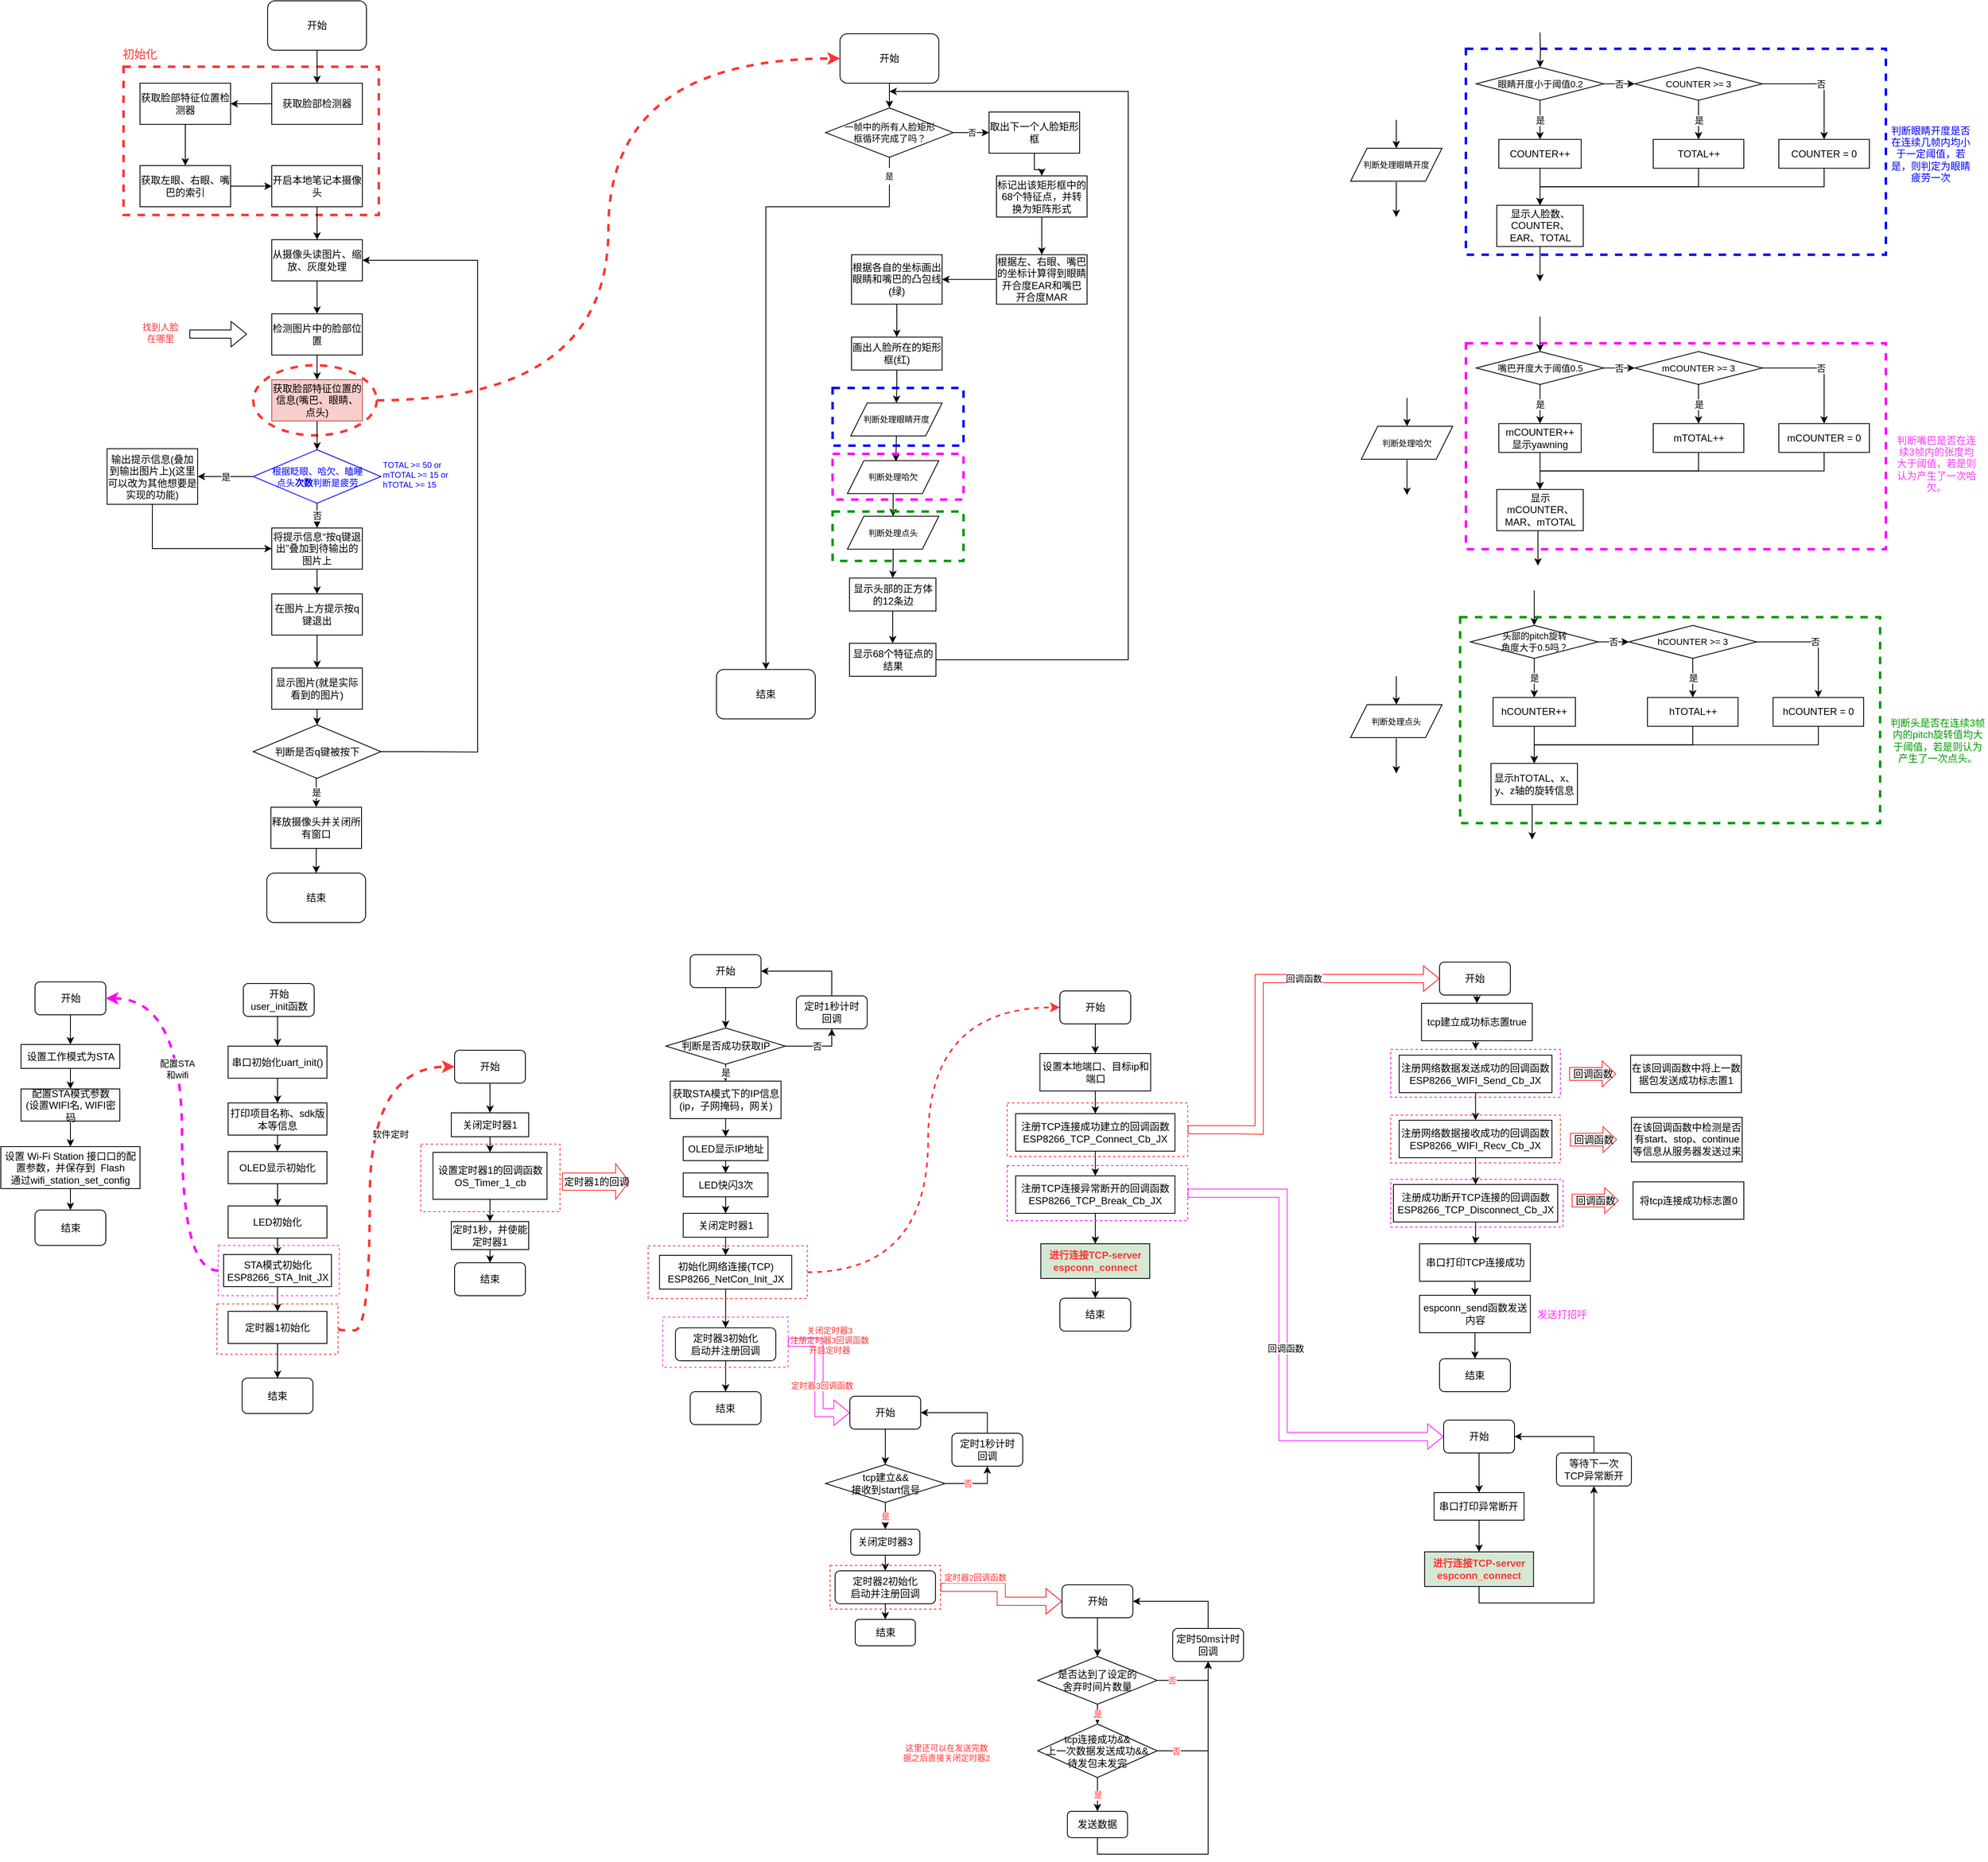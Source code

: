 <mxfile version="14.8.5" type="github">
  <diagram id="dBK5igAenbzEHoaWE4YC" name="Page-1">
    <mxGraphModel dx="981" dy="526" grid="0" gridSize="10" guides="1" tooltips="1" connect="1" arrows="1" fold="1" page="1" pageScale="1" pageWidth="827" pageHeight="1169" math="0" shadow="0">
      <root>
        <mxCell id="0" />
        <mxCell id="1" parent="0" />
        <mxCell id="f6ohBAHf6BeMD9NY3o_H-43" value="" style="rounded=0;whiteSpace=wrap;html=1;dashed=1;fontSize=11;strokeColor=#FF3333;strokeWidth=3;fillColor=none;" parent="1" vertex="1">
          <mxGeometry x="190" y="100" width="310" height="180" as="geometry" />
        </mxCell>
        <mxCell id="f6ohBAHf6BeMD9NY3o_H-18" value="" style="ellipse;whiteSpace=wrap;html=1;fontSize=11;dashed=1;strokeColor=#FF3333;fillColor=none;strokeWidth=3;" parent="1" vertex="1">
          <mxGeometry x="347.5" y="462.5" width="150" height="85" as="geometry" />
        </mxCell>
        <mxCell id="f6ohBAHf6BeMD9NY3o_H-22" style="edgeStyle=orthogonalEdgeStyle;rounded=0;orthogonalLoop=1;jettySize=auto;html=1;exitX=0;exitY=0.5;exitDx=0;exitDy=0;entryX=1;entryY=0.5;entryDx=0;entryDy=0;fontSize=11;" parent="1" source="f6ohBAHf6BeMD9NY3o_H-2" target="f6ohBAHf6BeMD9NY3o_H-3" edge="1">
          <mxGeometry relative="1" as="geometry" />
        </mxCell>
        <mxCell id="f6ohBAHf6BeMD9NY3o_H-2" value="获取脸部检测器" style="rounded=0;whiteSpace=wrap;html=1;" parent="1" vertex="1">
          <mxGeometry x="370" y="120" width="110" height="50" as="geometry" />
        </mxCell>
        <mxCell id="f6ohBAHf6BeMD9NY3o_H-23" style="edgeStyle=orthogonalEdgeStyle;rounded=0;orthogonalLoop=1;jettySize=auto;html=1;exitX=0.5;exitY=1;exitDx=0;exitDy=0;entryX=0.5;entryY=0;entryDx=0;entryDy=0;fontSize=11;" parent="1" source="f6ohBAHf6BeMD9NY3o_H-3" target="f6ohBAHf6BeMD9NY3o_H-4" edge="1">
          <mxGeometry relative="1" as="geometry" />
        </mxCell>
        <mxCell id="f6ohBAHf6BeMD9NY3o_H-3" value="获取脸部特征位置检测器" style="rounded=0;whiteSpace=wrap;html=1;" parent="1" vertex="1">
          <mxGeometry x="210" y="120" width="110" height="50" as="geometry" />
        </mxCell>
        <mxCell id="f6ohBAHf6BeMD9NY3o_H-24" style="edgeStyle=orthogonalEdgeStyle;rounded=0;orthogonalLoop=1;jettySize=auto;html=1;fontSize=11;" parent="1" source="f6ohBAHf6BeMD9NY3o_H-4" target="f6ohBAHf6BeMD9NY3o_H-5" edge="1">
          <mxGeometry relative="1" as="geometry" />
        </mxCell>
        <mxCell id="f6ohBAHf6BeMD9NY3o_H-4" value="获取左眼、右眼、嘴巴的索引" style="rounded=0;whiteSpace=wrap;html=1;" parent="1" vertex="1">
          <mxGeometry x="210" y="220" width="110" height="50" as="geometry" />
        </mxCell>
        <mxCell id="f6ohBAHf6BeMD9NY3o_H-25" style="edgeStyle=orthogonalEdgeStyle;rounded=0;orthogonalLoop=1;jettySize=auto;html=1;exitX=0.5;exitY=1;exitDx=0;exitDy=0;entryX=0.5;entryY=0;entryDx=0;entryDy=0;fontSize=11;" parent="1" source="f6ohBAHf6BeMD9NY3o_H-5" target="f6ohBAHf6BeMD9NY3o_H-6" edge="1">
          <mxGeometry relative="1" as="geometry" />
        </mxCell>
        <mxCell id="f6ohBAHf6BeMD9NY3o_H-5" value="开启本地笔记本摄像头" style="rounded=0;whiteSpace=wrap;html=1;" parent="1" vertex="1">
          <mxGeometry x="370" y="220" width="110" height="50" as="geometry" />
        </mxCell>
        <mxCell id="f6ohBAHf6BeMD9NY3o_H-26" style="edgeStyle=orthogonalEdgeStyle;rounded=0;orthogonalLoop=1;jettySize=auto;html=1;exitX=0.5;exitY=1;exitDx=0;exitDy=0;entryX=0.5;entryY=0;entryDx=0;entryDy=0;fontSize=11;" parent="1" source="f6ohBAHf6BeMD9NY3o_H-6" target="f6ohBAHf6BeMD9NY3o_H-7" edge="1">
          <mxGeometry relative="1" as="geometry" />
        </mxCell>
        <mxCell id="f6ohBAHf6BeMD9NY3o_H-6" value="&lt;div&gt;从摄像头读图片、缩放、灰度处理&lt;/div&gt;" style="rounded=0;whiteSpace=wrap;html=1;" parent="1" vertex="1">
          <mxGeometry x="370" y="310" width="110" height="50" as="geometry" />
        </mxCell>
        <mxCell id="f6ohBAHf6BeMD9NY3o_H-27" style="edgeStyle=orthogonalEdgeStyle;rounded=0;orthogonalLoop=1;jettySize=auto;html=1;exitX=0.5;exitY=1;exitDx=0;exitDy=0;entryX=0.5;entryY=0;entryDx=0;entryDy=0;fontSize=11;" parent="1" source="f6ohBAHf6BeMD9NY3o_H-7" target="f6ohBAHf6BeMD9NY3o_H-8" edge="1">
          <mxGeometry relative="1" as="geometry" />
        </mxCell>
        <mxCell id="f6ohBAHf6BeMD9NY3o_H-7" value="检测图片中的脸部位置" style="rounded=0;whiteSpace=wrap;html=1;" parent="1" vertex="1">
          <mxGeometry x="370" y="400" width="110" height="50" as="geometry" />
        </mxCell>
        <mxCell id="f6ohBAHf6BeMD9NY3o_H-28" style="edgeStyle=orthogonalEdgeStyle;rounded=0;orthogonalLoop=1;jettySize=auto;html=1;exitX=0.5;exitY=1;exitDx=0;exitDy=0;entryX=0.5;entryY=0;entryDx=0;entryDy=0;fontSize=11;" parent="1" source="f6ohBAHf6BeMD9NY3o_H-8" target="f6ohBAHf6BeMD9NY3o_H-10" edge="1">
          <mxGeometry relative="1" as="geometry" />
        </mxCell>
        <mxCell id="f6ohBAHf6BeMD9NY3o_H-8" value="获取脸部特征位置的信息(嘴巴、眼睛、点头)" style="rounded=0;whiteSpace=wrap;html=1;fillColor=#f8cecc;strokeColor=#b85450;" parent="1" vertex="1">
          <mxGeometry x="370" y="480" width="110" height="50" as="geometry" />
        </mxCell>
        <mxCell id="f6ohBAHf6BeMD9NY3o_H-29" value="是" style="edgeStyle=orthogonalEdgeStyle;rounded=0;orthogonalLoop=1;jettySize=auto;html=1;exitX=0;exitY=0.5;exitDx=0;exitDy=0;entryX=1;entryY=0.5;entryDx=0;entryDy=0;fontSize=11;" parent="1" source="f6ohBAHf6BeMD9NY3o_H-10" target="f6ohBAHf6BeMD9NY3o_H-11" edge="1">
          <mxGeometry relative="1" as="geometry" />
        </mxCell>
        <mxCell id="f6ohBAHf6BeMD9NY3o_H-30" value="否" style="edgeStyle=orthogonalEdgeStyle;rounded=0;orthogonalLoop=1;jettySize=auto;html=1;entryX=0.5;entryY=0;entryDx=0;entryDy=0;fontSize=11;" parent="1" source="f6ohBAHf6BeMD9NY3o_H-10" target="f6ohBAHf6BeMD9NY3o_H-12" edge="1">
          <mxGeometry relative="1" as="geometry" />
        </mxCell>
        <mxCell id="f6ohBAHf6BeMD9NY3o_H-10" value="&lt;div&gt;根据眨眼、哈欠、瞌睡&lt;/div&gt;&lt;div&gt;点头&lt;font&gt;&lt;b&gt;次数&lt;/b&gt;&lt;/font&gt;判断是疲劳&lt;/div&gt;" style="rhombus;whiteSpace=wrap;html=1;fontSize=11;fontColor=#0000FF;strokeColor=#0000FF;" parent="1" vertex="1">
          <mxGeometry x="347.5" y="565" width="155" height="65" as="geometry" />
        </mxCell>
        <mxCell id="f6ohBAHf6BeMD9NY3o_H-39" style="edgeStyle=orthogonalEdgeStyle;rounded=0;orthogonalLoop=1;jettySize=auto;html=1;exitX=0.5;exitY=1;exitDx=0;exitDy=0;entryX=0;entryY=0.5;entryDx=0;entryDy=0;fontSize=11;strokeWidth=1;" parent="1" source="f6ohBAHf6BeMD9NY3o_H-11" target="f6ohBAHf6BeMD9NY3o_H-12" edge="1">
          <mxGeometry relative="1" as="geometry" />
        </mxCell>
        <mxCell id="f6ohBAHf6BeMD9NY3o_H-11" value="输出提示信息(叠加到输出图片上)(这里可以改为其他想要是实现的功能)" style="rounded=0;whiteSpace=wrap;html=1;" parent="1" vertex="1">
          <mxGeometry x="170" y="563.75" width="110" height="67.5" as="geometry" />
        </mxCell>
        <mxCell id="f6ohBAHf6BeMD9NY3o_H-31" style="edgeStyle=orthogonalEdgeStyle;rounded=0;orthogonalLoop=1;jettySize=auto;html=1;exitX=0.5;exitY=1;exitDx=0;exitDy=0;fontSize=11;" parent="1" source="f6ohBAHf6BeMD9NY3o_H-12" target="f6ohBAHf6BeMD9NY3o_H-13" edge="1">
          <mxGeometry relative="1" as="geometry" />
        </mxCell>
        <mxCell id="f6ohBAHf6BeMD9NY3o_H-12" value="将提示信息“按q键退出”叠加到待输出的图片上" style="rounded=0;whiteSpace=wrap;html=1;" parent="1" vertex="1">
          <mxGeometry x="370" y="660" width="110" height="50" as="geometry" />
        </mxCell>
        <mxCell id="f6ohBAHf6BeMD9NY3o_H-32" style="edgeStyle=orthogonalEdgeStyle;rounded=0;orthogonalLoop=1;jettySize=auto;html=1;exitX=0.5;exitY=1;exitDx=0;exitDy=0;entryX=0.5;entryY=0;entryDx=0;entryDy=0;fontSize=11;" parent="1" source="f6ohBAHf6BeMD9NY3o_H-13" target="f6ohBAHf6BeMD9NY3o_H-14" edge="1">
          <mxGeometry relative="1" as="geometry" />
        </mxCell>
        <mxCell id="f6ohBAHf6BeMD9NY3o_H-13" value="在图片上方提示按q键退出" style="rounded=0;whiteSpace=wrap;html=1;" parent="1" vertex="1">
          <mxGeometry x="370" y="740" width="110" height="50" as="geometry" />
        </mxCell>
        <mxCell id="f6ohBAHf6BeMD9NY3o_H-33" style="edgeStyle=orthogonalEdgeStyle;rounded=0;orthogonalLoop=1;jettySize=auto;html=1;exitX=0.5;exitY=1;exitDx=0;exitDy=0;entryX=0.5;entryY=0;entryDx=0;entryDy=0;fontSize=11;" parent="1" source="f6ohBAHf6BeMD9NY3o_H-14" target="f6ohBAHf6BeMD9NY3o_H-15" edge="1">
          <mxGeometry relative="1" as="geometry" />
        </mxCell>
        <mxCell id="f6ohBAHf6BeMD9NY3o_H-14" value="显示图片(就是实际看到的图片)" style="rounded=0;whiteSpace=wrap;html=1;" parent="1" vertex="1">
          <mxGeometry x="370" y="830" width="110" height="50" as="geometry" />
        </mxCell>
        <mxCell id="f6ohBAHf6BeMD9NY3o_H-34" value="是" style="edgeStyle=orthogonalEdgeStyle;rounded=0;orthogonalLoop=1;jettySize=auto;html=1;exitX=0.5;exitY=1;exitDx=0;exitDy=0;entryX=0.5;entryY=0;entryDx=0;entryDy=0;fontSize=11;" parent="1" source="f6ohBAHf6BeMD9NY3o_H-15" target="f6ohBAHf6BeMD9NY3o_H-41" edge="1">
          <mxGeometry relative="1" as="geometry">
            <mxPoint x="425" y="999" as="targetPoint" />
          </mxGeometry>
        </mxCell>
        <mxCell id="f6ohBAHf6BeMD9NY3o_H-15" value="判断是否q键被按下" style="rhombus;whiteSpace=wrap;html=1;" parent="1" vertex="1">
          <mxGeometry x="347.5" y="899" width="155" height="65" as="geometry" />
        </mxCell>
        <mxCell id="f6ohBAHf6BeMD9NY3o_H-21" style="edgeStyle=orthogonalEdgeStyle;rounded=0;orthogonalLoop=1;jettySize=auto;html=1;exitX=0.5;exitY=1;exitDx=0;exitDy=0;entryX=0.5;entryY=0;entryDx=0;entryDy=0;fontSize=11;" parent="1" source="f6ohBAHf6BeMD9NY3o_H-17" target="f6ohBAHf6BeMD9NY3o_H-2" edge="1">
          <mxGeometry relative="1" as="geometry" />
        </mxCell>
        <mxCell id="f6ohBAHf6BeMD9NY3o_H-17" value="开始" style="rounded=1;whiteSpace=wrap;html=1;" parent="1" vertex="1">
          <mxGeometry x="365" y="20" width="120" height="60" as="geometry" />
        </mxCell>
        <mxCell id="f6ohBAHf6BeMD9NY3o_H-35" value="" style="endArrow=classic;html=1;fontSize=11;exitX=1;exitY=0.5;exitDx=0;exitDy=0;strokeColor=#FF3333;dashed=1;strokeWidth=3;entryX=0;entryY=0.5;entryDx=0;entryDy=0;edgeStyle=orthogonalEdgeStyle;curved=1;" parent="1" source="f6ohBAHf6BeMD9NY3o_H-18" target="f6ohBAHf6BeMD9NY3o_H-36" edge="1">
          <mxGeometry width="50" height="50" relative="1" as="geometry">
            <mxPoint x="550" y="490" as="sourcePoint" />
            <mxPoint x="730" y="80" as="targetPoint" />
          </mxGeometry>
        </mxCell>
        <mxCell id="f6ohBAHf6BeMD9NY3o_H-73" style="edgeStyle=orthogonalEdgeStyle;rounded=0;orthogonalLoop=1;jettySize=auto;html=1;exitX=0.5;exitY=1;exitDx=0;exitDy=0;entryX=0.5;entryY=0;entryDx=0;entryDy=0;fontSize=11;fontColor=#000000;strokeColor=#000000;strokeWidth=1;" parent="1" source="f6ohBAHf6BeMD9NY3o_H-36" edge="1">
          <mxGeometry relative="1" as="geometry">
            <mxPoint x="1120" y="150" as="targetPoint" />
          </mxGeometry>
        </mxCell>
        <mxCell id="f6ohBAHf6BeMD9NY3o_H-36" value="开始" style="rounded=1;whiteSpace=wrap;html=1;" parent="1" vertex="1">
          <mxGeometry x="1060" y="60" width="120" height="60" as="geometry" />
        </mxCell>
        <mxCell id="f6ohBAHf6BeMD9NY3o_H-38" style="edgeStyle=orthogonalEdgeStyle;rounded=0;orthogonalLoop=1;jettySize=auto;html=1;exitX=1;exitY=0.5;exitDx=0;exitDy=0;entryX=1;entryY=0.5;entryDx=0;entryDy=0;fontSize=11;" parent="1" source="f6ohBAHf6BeMD9NY3o_H-15" target="f6ohBAHf6BeMD9NY3o_H-6" edge="1">
          <mxGeometry relative="1" as="geometry">
            <mxPoint x="435" y="890" as="sourcePoint" />
            <mxPoint x="435" y="920" as="targetPoint" />
            <Array as="points">
              <mxPoint x="550" y="931" />
              <mxPoint x="620" y="932" />
              <mxPoint x="620" y="335" />
            </Array>
          </mxGeometry>
        </mxCell>
        <mxCell id="f6ohBAHf6BeMD9NY3o_H-40" value="结束" style="rounded=1;whiteSpace=wrap;html=1;" parent="1" vertex="1">
          <mxGeometry x="364" y="1079" width="120" height="60" as="geometry" />
        </mxCell>
        <mxCell id="f6ohBAHf6BeMD9NY3o_H-42" style="edgeStyle=orthogonalEdgeStyle;rounded=0;orthogonalLoop=1;jettySize=auto;html=1;entryX=0.5;entryY=0;entryDx=0;entryDy=0;fontSize=11;strokeColor=#000000;strokeWidth=1;" parent="1" source="f6ohBAHf6BeMD9NY3o_H-41" target="f6ohBAHf6BeMD9NY3o_H-40" edge="1">
          <mxGeometry relative="1" as="geometry" />
        </mxCell>
        <mxCell id="f6ohBAHf6BeMD9NY3o_H-41" value="&lt;div&gt;释放摄像头并关闭所有窗口&lt;/div&gt;" style="rounded=0;whiteSpace=wrap;html=1;" parent="1" vertex="1">
          <mxGeometry x="369" y="999" width="110" height="50" as="geometry" />
        </mxCell>
        <mxCell id="f6ohBAHf6BeMD9NY3o_H-44" value="&lt;font style=&quot;font-size: 14px&quot;&gt;初始化&lt;br&gt;&lt;/font&gt;" style="text;html=1;strokeColor=none;fillColor=none;align=center;verticalAlign=middle;whiteSpace=wrap;rounded=0;dashed=1;fontSize=11;fontColor=#FF3333;" parent="1" vertex="1">
          <mxGeometry x="170" y="70" width="80" height="30" as="geometry" />
        </mxCell>
        <mxCell id="f6ohBAHf6BeMD9NY3o_H-46" value="" style="shape=flexArrow;endArrow=classic;html=1;fontSize=11;fontColor=#FF3333;strokeColor=#000000;strokeWidth=1;" parent="1" edge="1">
          <mxGeometry width="50" height="50" relative="1" as="geometry">
            <mxPoint x="270" y="424.58" as="sourcePoint" />
            <mxPoint x="340" y="424.58" as="targetPoint" />
          </mxGeometry>
        </mxCell>
        <mxCell id="f6ohBAHf6BeMD9NY3o_H-48" value="找到人脸在哪里" style="text;html=1;strokeColor=none;fillColor=none;align=center;verticalAlign=middle;whiteSpace=wrap;rounded=0;dashed=1;fontSize=11;fontColor=#FF3333;" parent="1" vertex="1">
          <mxGeometry x="210" y="400" width="50" height="45" as="geometry" />
        </mxCell>
        <mxCell id="f6ohBAHf6BeMD9NY3o_H-211" style="edgeStyle=orthogonalEdgeStyle;rounded=0;orthogonalLoop=1;jettySize=auto;html=1;entryX=1;entryY=0.5;entryDx=0;entryDy=0;fontSize=10;fontColor=#000000;strokeColor=#000000;strokeWidth=1;" parent="1" source="f6ohBAHf6BeMD9NY3o_H-54" target="f6ohBAHf6BeMD9NY3o_H-55" edge="1">
          <mxGeometry relative="1" as="geometry" />
        </mxCell>
        <mxCell id="f6ohBAHf6BeMD9NY3o_H-54" value="根据左、右眼、嘴巴的坐标计算得到眼睛开合度EAR和嘴巴开合度MAR" style="rounded=0;whiteSpace=wrap;html=1;" parent="1" vertex="1">
          <mxGeometry x="1250" y="328.25" width="110" height="60" as="geometry" />
        </mxCell>
        <mxCell id="f6ohBAHf6BeMD9NY3o_H-77" style="edgeStyle=orthogonalEdgeStyle;rounded=0;orthogonalLoop=1;jettySize=auto;html=1;exitX=0.5;exitY=1;exitDx=0;exitDy=0;entryX=0.5;entryY=0;entryDx=0;entryDy=0;fontSize=11;fontColor=#000000;strokeColor=#000000;strokeWidth=1;" parent="1" source="f6ohBAHf6BeMD9NY3o_H-55" target="f6ohBAHf6BeMD9NY3o_H-56" edge="1">
          <mxGeometry relative="1" as="geometry" />
        </mxCell>
        <mxCell id="f6ohBAHf6BeMD9NY3o_H-55" value="根据各自的坐标画出眼睛和嘴巴的凸包线(绿)" style="rounded=0;whiteSpace=wrap;html=1;" parent="1" vertex="1">
          <mxGeometry x="1074" y="328.25" width="110" height="60" as="geometry" />
        </mxCell>
        <mxCell id="f6ohBAHf6BeMD9NY3o_H-79" style="edgeStyle=orthogonalEdgeStyle;rounded=0;orthogonalLoop=1;jettySize=auto;html=1;exitX=0.5;exitY=1;exitDx=0;exitDy=0;entryX=0.5;entryY=0;entryDx=0;entryDy=0;fontSize=11;fontColor=#000000;strokeColor=#000000;strokeWidth=1;" parent="1" source="f6ohBAHf6BeMD9NY3o_H-56" target="f6ohBAHf6BeMD9NY3o_H-201" edge="1">
          <mxGeometry relative="1" as="geometry">
            <mxPoint x="1129" y="510.75" as="targetPoint" />
          </mxGeometry>
        </mxCell>
        <mxCell id="f6ohBAHf6BeMD9NY3o_H-56" value="画出人脸所在的矩形框(红)" style="rounded=0;whiteSpace=wrap;html=1;" parent="1" vertex="1">
          <mxGeometry x="1074" y="428.25" width="110" height="40" as="geometry" />
        </mxCell>
        <mxCell id="f6ohBAHf6BeMD9NY3o_H-80" value="判断眼睛开度是否在连续几帧内均小于一定阈值，若是，则判定为眼睛疲劳一次" style="text;html=1;strokeColor=none;fillColor=none;align=center;verticalAlign=middle;whiteSpace=wrap;rounded=0;dashed=1;fontSize=12;fontColor=#0000FF;" parent="1" vertex="1">
          <mxGeometry x="2333" y="162.38" width="103" height="86.75" as="geometry" />
        </mxCell>
        <mxCell id="f6ohBAHf6BeMD9NY3o_H-218" style="edgeStyle=orthogonalEdgeStyle;rounded=0;orthogonalLoop=1;jettySize=auto;html=1;entryX=0.5;entryY=0;entryDx=0;entryDy=0;fontSize=10;fontColor=#000000;strokeColor=#000000;strokeWidth=1;" parent="1" source="f6ohBAHf6BeMD9NY3o_H-97" target="f6ohBAHf6BeMD9NY3o_H-99" edge="1">
          <mxGeometry relative="1" as="geometry" />
        </mxCell>
        <mxCell id="f6ohBAHf6BeMD9NY3o_H-97" value="显示头部的正方体的12条边" style="rounded=0;whiteSpace=wrap;html=1;" parent="1" vertex="1">
          <mxGeometry x="1071.5" y="720.75" width="105" height="40" as="geometry" />
        </mxCell>
        <mxCell id="f6ohBAHf6BeMD9NY3o_H-125" style="edgeStyle=orthogonalEdgeStyle;rounded=0;orthogonalLoop=1;jettySize=auto;html=1;fontSize=10;fontColor=#000000;strokeColor=#000000;strokeWidth=1;exitX=1;exitY=0.5;exitDx=0;exitDy=0;" parent="1" source="f6ohBAHf6BeMD9NY3o_H-99" edge="1">
          <mxGeometry relative="1" as="geometry">
            <mxPoint x="1120" y="130" as="targetPoint" />
            <mxPoint x="1310" y="930" as="sourcePoint" />
            <Array as="points">
              <mxPoint x="1410" y="820" />
              <mxPoint x="1410" y="130" />
            </Array>
          </mxGeometry>
        </mxCell>
        <mxCell id="f6ohBAHf6BeMD9NY3o_H-99" value="显示68个特征点的结果" style="rounded=0;whiteSpace=wrap;html=1;" parent="1" vertex="1">
          <mxGeometry x="1071.5" y="800" width="105" height="40" as="geometry" />
        </mxCell>
        <mxCell id="f6ohBAHf6BeMD9NY3o_H-104" value="结束" style="rounded=1;whiteSpace=wrap;html=1;" parent="1" vertex="1">
          <mxGeometry x="910" y="831.75" width="120" height="60" as="geometry" />
        </mxCell>
        <mxCell id="f6ohBAHf6BeMD9NY3o_H-115" value="&lt;div style=&quot;font-size: 10px;&quot;&gt;TOTAL &amp;gt;= 50 or &lt;br style=&quot;font-size: 10px;&quot;&gt;&lt;/div&gt;&lt;div style=&quot;font-size: 10px;&quot;&gt;mTOTAL &amp;gt;= 15 or &lt;br style=&quot;font-size: 10px;&quot;&gt;&lt;/div&gt;&lt;div style=&quot;font-size: 10px;&quot;&gt;hTOTAL &amp;gt;= 15&lt;/div&gt;" style="text;whiteSpace=wrap;html=1;fontSize=10;fontColor=#0000FF;" parent="1" vertex="1">
          <mxGeometry x="502.5" y="571.25" width="120" height="60" as="geometry" />
        </mxCell>
        <mxCell id="f6ohBAHf6BeMD9NY3o_H-116" value="判断嘴巴是否在连续3帧内的张度均大于阈值，若是则认为产生了一次哈欠。" style="text;html=1;strokeColor=none;fillColor=none;align=center;verticalAlign=middle;whiteSpace=wrap;rounded=0;dashed=1;fontSize=12;fontColor=#FF33FF;" parent="1" vertex="1">
          <mxGeometry x="2340" y="543.25" width="103" height="76.75" as="geometry" />
        </mxCell>
        <mxCell id="f6ohBAHf6BeMD9NY3o_H-209" style="edgeStyle=orthogonalEdgeStyle;rounded=0;orthogonalLoop=1;jettySize=auto;html=1;fontSize=10;fontColor=#000000;strokeColor=#000000;strokeWidth=1;" parent="1" source="f6ohBAHf6BeMD9NY3o_H-119" target="f6ohBAHf6BeMD9NY3o_H-122" edge="1">
          <mxGeometry relative="1" as="geometry" />
        </mxCell>
        <mxCell id="f6ohBAHf6BeMD9NY3o_H-119" value="取出下一个人脸矩形框" style="rounded=0;whiteSpace=wrap;html=1;" parent="1" vertex="1">
          <mxGeometry x="1241" y="155" width="110" height="50" as="geometry" />
        </mxCell>
        <mxCell id="f6ohBAHf6BeMD9NY3o_H-121" value="否" style="edgeStyle=orthogonalEdgeStyle;rounded=0;orthogonalLoop=1;jettySize=auto;html=1;exitX=1;exitY=0.5;exitDx=0;exitDy=0;entryX=0;entryY=0.5;entryDx=0;entryDy=0;fontSize=10;strokeColor=#000000;strokeWidth=1;" parent="1" source="f6ohBAHf6BeMD9NY3o_H-120" target="f6ohBAHf6BeMD9NY3o_H-119" edge="1">
          <mxGeometry relative="1" as="geometry">
            <mxPoint x="1250" y="180" as="targetPoint" />
          </mxGeometry>
        </mxCell>
        <mxCell id="f6ohBAHf6BeMD9NY3o_H-212" style="edgeStyle=orthogonalEdgeStyle;rounded=0;orthogonalLoop=1;jettySize=auto;html=1;exitX=0.5;exitY=1;exitDx=0;exitDy=0;entryX=0.5;entryY=0;entryDx=0;entryDy=0;fontSize=10;fontColor=#000000;strokeColor=#000000;strokeWidth=1;startArrow=none;" parent="1" source="f6ohBAHf6BeMD9NY3o_H-213" target="f6ohBAHf6BeMD9NY3o_H-104" edge="1">
          <mxGeometry relative="1" as="geometry">
            <Array as="points">
              <mxPoint x="1120" y="270" />
              <mxPoint x="970" y="270" />
            </Array>
          </mxGeometry>
        </mxCell>
        <mxCell id="f6ohBAHf6BeMD9NY3o_H-120" value="&lt;div&gt;一帧中的所有人脸矩形&lt;/div&gt;&lt;div&gt;框循环完成了吗？&lt;/div&gt;" style="rhombus;whiteSpace=wrap;html=1;fontSize=11;" parent="1" vertex="1">
          <mxGeometry x="1042.5" y="150" width="155" height="60" as="geometry" />
        </mxCell>
        <mxCell id="f6ohBAHf6BeMD9NY3o_H-210" style="edgeStyle=orthogonalEdgeStyle;rounded=0;orthogonalLoop=1;jettySize=auto;html=1;entryX=0.5;entryY=0;entryDx=0;entryDy=0;fontSize=10;fontColor=#000000;strokeColor=#000000;strokeWidth=1;" parent="1" source="f6ohBAHf6BeMD9NY3o_H-122" target="f6ohBAHf6BeMD9NY3o_H-54" edge="1">
          <mxGeometry relative="1" as="geometry" />
        </mxCell>
        <mxCell id="f6ohBAHf6BeMD9NY3o_H-122" value="标记出该矩形框中的68个特征点，并转换为矩阵形式" style="rounded=0;whiteSpace=wrap;html=1;" parent="1" vertex="1">
          <mxGeometry x="1250" y="232.5" width="110" height="50" as="geometry" />
        </mxCell>
        <mxCell id="f6ohBAHf6BeMD9NY3o_H-141" value="" style="rounded=0;whiteSpace=wrap;html=1;dashed=1;fontSize=11;strokeWidth=3;fillColor=none;strokeColor=#FF00FF;" parent="1" vertex="1">
          <mxGeometry x="1820" y="435.75" width="510" height="250" as="geometry" />
        </mxCell>
        <mxCell id="f6ohBAHf6BeMD9NY3o_H-142" value="是" style="edgeStyle=orthogonalEdgeStyle;rounded=0;orthogonalLoop=1;jettySize=auto;html=1;entryX=0.5;entryY=0;entryDx=0;entryDy=0;fontSize=11;strokeColor=#000000;strokeWidth=1;" parent="1" source="f6ohBAHf6BeMD9NY3o_H-144" target="f6ohBAHf6BeMD9NY3o_H-148" edge="1">
          <mxGeometry relative="1" as="geometry" />
        </mxCell>
        <mxCell id="f6ohBAHf6BeMD9NY3o_H-143" value="否" style="edgeStyle=orthogonalEdgeStyle;rounded=0;orthogonalLoop=1;jettySize=auto;html=1;entryX=0;entryY=0.5;entryDx=0;entryDy=0;fontSize=11;strokeColor=#000000;strokeWidth=1;" parent="1" source="f6ohBAHf6BeMD9NY3o_H-144" target="f6ohBAHf6BeMD9NY3o_H-151" edge="1">
          <mxGeometry relative="1" as="geometry" />
        </mxCell>
        <mxCell id="f6ohBAHf6BeMD9NY3o_H-144" value="嘴巴开度大于阈值0.5" style="rhombus;whiteSpace=wrap;html=1;fontSize=11;" parent="1" vertex="1">
          <mxGeometry x="1832.5" y="445.75" width="155" height="40" as="geometry" />
        </mxCell>
        <mxCell id="f6ohBAHf6BeMD9NY3o_H-145" style="edgeStyle=orthogonalEdgeStyle;rounded=0;orthogonalLoop=1;jettySize=auto;html=1;exitX=0.5;exitY=1;exitDx=0;exitDy=0;fontSize=11;fontColor=#000000;strokeColor=#000000;strokeWidth=1;entryX=0.5;entryY=0;entryDx=0;entryDy=0;" parent="1" source="f6ohBAHf6BeMD9NY3o_H-146" target="f6ohBAHf6BeMD9NY3o_H-154" edge="1">
          <mxGeometry relative="1" as="geometry">
            <mxPoint x="1910" y="603.25" as="targetPoint" />
          </mxGeometry>
        </mxCell>
        <mxCell id="f6ohBAHf6BeMD9NY3o_H-146" value="mTOTAL++" style="rounded=0;whiteSpace=wrap;html=1;" parent="1" vertex="1">
          <mxGeometry x="2047.5" y="533.25" width="110" height="35" as="geometry" />
        </mxCell>
        <mxCell id="f6ohBAHf6BeMD9NY3o_H-147" style="edgeStyle=orthogonalEdgeStyle;rounded=0;orthogonalLoop=1;jettySize=auto;html=1;entryX=0.5;entryY=0;entryDx=0;entryDy=0;fontSize=11;fontColor=#000000;strokeColor=#000000;strokeWidth=1;" parent="1" source="f6ohBAHf6BeMD9NY3o_H-148" target="f6ohBAHf6BeMD9NY3o_H-154" edge="1">
          <mxGeometry relative="1" as="geometry" />
        </mxCell>
        <mxCell id="f6ohBAHf6BeMD9NY3o_H-148" value="&lt;div&gt;mCOUNTER++&lt;/div&gt;&lt;div&gt;显示yawning&lt;br&gt;&lt;/div&gt;" style="rounded=0;whiteSpace=wrap;html=1;" parent="1" vertex="1">
          <mxGeometry x="1860" y="533.25" width="100" height="35" as="geometry" />
        </mxCell>
        <mxCell id="f6ohBAHf6BeMD9NY3o_H-149" value="是" style="edgeStyle=orthogonalEdgeStyle;rounded=0;orthogonalLoop=1;jettySize=auto;html=1;entryX=0.5;entryY=0;entryDx=0;entryDy=0;fontSize=11;fontColor=#000000;strokeColor=#000000;strokeWidth=1;" parent="1" source="f6ohBAHf6BeMD9NY3o_H-151" target="f6ohBAHf6BeMD9NY3o_H-146" edge="1">
          <mxGeometry relative="1" as="geometry" />
        </mxCell>
        <mxCell id="f6ohBAHf6BeMD9NY3o_H-150" value="否" style="edgeStyle=orthogonalEdgeStyle;rounded=0;orthogonalLoop=1;jettySize=auto;html=1;entryX=0.5;entryY=0;entryDx=0;entryDy=0;fontSize=11;fontColor=#000000;strokeColor=#000000;strokeWidth=1;" parent="1" source="f6ohBAHf6BeMD9NY3o_H-151" target="f6ohBAHf6BeMD9NY3o_H-153" edge="1">
          <mxGeometry relative="1" as="geometry" />
        </mxCell>
        <mxCell id="f6ohBAHf6BeMD9NY3o_H-151" value="mCOUNTER &amp;gt;= 3" style="rhombus;whiteSpace=wrap;html=1;fontSize=11;" parent="1" vertex="1">
          <mxGeometry x="2025" y="445.75" width="155" height="40" as="geometry" />
        </mxCell>
        <mxCell id="f6ohBAHf6BeMD9NY3o_H-152" style="edgeStyle=orthogonalEdgeStyle;rounded=0;orthogonalLoop=1;jettySize=auto;html=1;exitX=0.5;exitY=1;exitDx=0;exitDy=0;fontSize=11;fontColor=#000000;strokeColor=#000000;strokeWidth=1;entryX=0.5;entryY=0;entryDx=0;entryDy=0;" parent="1" source="f6ohBAHf6BeMD9NY3o_H-153" target="f6ohBAHf6BeMD9NY3o_H-154" edge="1">
          <mxGeometry relative="1" as="geometry">
            <mxPoint x="2275.333" y="633.25" as="targetPoint" />
          </mxGeometry>
        </mxCell>
        <mxCell id="f6ohBAHf6BeMD9NY3o_H-153" value="mCOUNTER = 0" style="rounded=0;whiteSpace=wrap;html=1;" parent="1" vertex="1">
          <mxGeometry x="2200" y="533.25" width="110" height="35" as="geometry" />
        </mxCell>
        <mxCell id="f6ohBAHf6BeMD9NY3o_H-154" value="显示mCOUNTER、MAR、mTOTAL" style="rounded=0;whiteSpace=wrap;html=1;" parent="1" vertex="1">
          <mxGeometry x="1857.5" y="613.25" width="105" height="50" as="geometry" />
        </mxCell>
        <mxCell id="f6ohBAHf6BeMD9NY3o_H-155" value="" style="rounded=0;whiteSpace=wrap;html=1;dashed=1;fontSize=11;strokeWidth=3;fillColor=none;strokeColor=#0000FF;" parent="1" vertex="1">
          <mxGeometry x="1820" y="78.25" width="510" height="250" as="geometry" />
        </mxCell>
        <mxCell id="f6ohBAHf6BeMD9NY3o_H-156" style="edgeStyle=orthogonalEdgeStyle;rounded=0;orthogonalLoop=1;jettySize=auto;html=1;exitX=0.5;exitY=1;exitDx=0;exitDy=0;entryX=0.5;entryY=0;entryDx=0;entryDy=0;fontSize=11;fontColor=#000000;strokeColor=#000000;strokeWidth=1;" parent="1" target="f6ohBAHf6BeMD9NY3o_H-159" edge="1">
          <mxGeometry relative="1" as="geometry">
            <mxPoint x="1910" y="58.25" as="sourcePoint" />
          </mxGeometry>
        </mxCell>
        <mxCell id="f6ohBAHf6BeMD9NY3o_H-157" value="是" style="edgeStyle=orthogonalEdgeStyle;rounded=0;orthogonalLoop=1;jettySize=auto;html=1;entryX=0.5;entryY=0;entryDx=0;entryDy=0;fontSize=11;strokeColor=#000000;strokeWidth=1;" parent="1" source="f6ohBAHf6BeMD9NY3o_H-159" target="f6ohBAHf6BeMD9NY3o_H-163" edge="1">
          <mxGeometry relative="1" as="geometry" />
        </mxCell>
        <mxCell id="f6ohBAHf6BeMD9NY3o_H-158" value="否" style="edgeStyle=orthogonalEdgeStyle;rounded=0;orthogonalLoop=1;jettySize=auto;html=1;entryX=0;entryY=0.5;entryDx=0;entryDy=0;fontSize=11;strokeColor=#000000;strokeWidth=1;" parent="1" source="f6ohBAHf6BeMD9NY3o_H-159" target="f6ohBAHf6BeMD9NY3o_H-166" edge="1">
          <mxGeometry relative="1" as="geometry" />
        </mxCell>
        <mxCell id="f6ohBAHf6BeMD9NY3o_H-159" value="眼睛开度小于阈值0.2" style="rhombus;whiteSpace=wrap;html=1;fontSize=11;" parent="1" vertex="1">
          <mxGeometry x="1832.5" y="100.75" width="155" height="40" as="geometry" />
        </mxCell>
        <mxCell id="f6ohBAHf6BeMD9NY3o_H-160" style="edgeStyle=orthogonalEdgeStyle;rounded=0;orthogonalLoop=1;jettySize=auto;html=1;exitX=0.5;exitY=1;exitDx=0;exitDy=0;fontSize=11;fontColor=#000000;strokeColor=#000000;strokeWidth=1;entryX=0.5;entryY=0;entryDx=0;entryDy=0;" parent="1" source="f6ohBAHf6BeMD9NY3o_H-161" target="f6ohBAHf6BeMD9NY3o_H-169" edge="1">
          <mxGeometry relative="1" as="geometry">
            <mxPoint x="1910" y="258.25" as="targetPoint" />
          </mxGeometry>
        </mxCell>
        <mxCell id="f6ohBAHf6BeMD9NY3o_H-161" value="TOTAL++" style="rounded=0;whiteSpace=wrap;html=1;" parent="1" vertex="1">
          <mxGeometry x="2047.5" y="188.25" width="110" height="35" as="geometry" />
        </mxCell>
        <mxCell id="f6ohBAHf6BeMD9NY3o_H-162" style="edgeStyle=orthogonalEdgeStyle;rounded=0;orthogonalLoop=1;jettySize=auto;html=1;entryX=0.5;entryY=0;entryDx=0;entryDy=0;fontSize=11;fontColor=#000000;strokeColor=#000000;strokeWidth=1;" parent="1" source="f6ohBAHf6BeMD9NY3o_H-163" target="f6ohBAHf6BeMD9NY3o_H-169" edge="1">
          <mxGeometry relative="1" as="geometry" />
        </mxCell>
        <mxCell id="f6ohBAHf6BeMD9NY3o_H-163" value="COUNTER++" style="rounded=0;whiteSpace=wrap;html=1;" parent="1" vertex="1">
          <mxGeometry x="1860" y="188.25" width="100" height="35" as="geometry" />
        </mxCell>
        <mxCell id="f6ohBAHf6BeMD9NY3o_H-164" value="是" style="edgeStyle=orthogonalEdgeStyle;rounded=0;orthogonalLoop=1;jettySize=auto;html=1;entryX=0.5;entryY=0;entryDx=0;entryDy=0;fontSize=11;fontColor=#000000;strokeColor=#000000;strokeWidth=1;" parent="1" source="f6ohBAHf6BeMD9NY3o_H-166" target="f6ohBAHf6BeMD9NY3o_H-161" edge="1">
          <mxGeometry relative="1" as="geometry" />
        </mxCell>
        <mxCell id="f6ohBAHf6BeMD9NY3o_H-165" value="否" style="edgeStyle=orthogonalEdgeStyle;rounded=0;orthogonalLoop=1;jettySize=auto;html=1;entryX=0.5;entryY=0;entryDx=0;entryDy=0;fontSize=11;fontColor=#000000;strokeColor=#000000;strokeWidth=1;" parent="1" source="f6ohBAHf6BeMD9NY3o_H-166" target="f6ohBAHf6BeMD9NY3o_H-168" edge="1">
          <mxGeometry relative="1" as="geometry" />
        </mxCell>
        <mxCell id="f6ohBAHf6BeMD9NY3o_H-166" value="COUNTER &amp;gt;= 3" style="rhombus;whiteSpace=wrap;html=1;fontSize=11;" parent="1" vertex="1">
          <mxGeometry x="2025" y="100.75" width="155" height="40" as="geometry" />
        </mxCell>
        <mxCell id="f6ohBAHf6BeMD9NY3o_H-167" style="edgeStyle=orthogonalEdgeStyle;rounded=0;orthogonalLoop=1;jettySize=auto;html=1;exitX=0.5;exitY=1;exitDx=0;exitDy=0;fontSize=11;fontColor=#000000;strokeColor=#000000;strokeWidth=1;entryX=0.5;entryY=0;entryDx=0;entryDy=0;" parent="1" source="f6ohBAHf6BeMD9NY3o_H-168" target="f6ohBAHf6BeMD9NY3o_H-169" edge="1">
          <mxGeometry relative="1" as="geometry">
            <mxPoint x="2275.333" y="288.25" as="targetPoint" />
          </mxGeometry>
        </mxCell>
        <mxCell id="f6ohBAHf6BeMD9NY3o_H-168" value="COUNTER = 0" style="rounded=0;whiteSpace=wrap;html=1;" parent="1" vertex="1">
          <mxGeometry x="2200" y="188.25" width="110" height="35" as="geometry" />
        </mxCell>
        <mxCell id="f6ohBAHf6BeMD9NY3o_H-169" value="显示人脸数、COUNTER、EAR、TOTAL" style="rounded=0;whiteSpace=wrap;html=1;" parent="1" vertex="1">
          <mxGeometry x="1857.5" y="268.25" width="105" height="50" as="geometry" />
        </mxCell>
        <mxCell id="f6ohBAHf6BeMD9NY3o_H-172" style="edgeStyle=orthogonalEdgeStyle;rounded=0;orthogonalLoop=1;jettySize=auto;html=1;exitX=0.5;exitY=1;exitDx=0;exitDy=0;entryX=0.5;entryY=0;entryDx=0;entryDy=0;fontSize=11;fontColor=#000000;strokeColor=#000000;strokeWidth=1;" parent="1" edge="1">
          <mxGeometry relative="1" as="geometry">
            <mxPoint x="1910" y="403.25" as="sourcePoint" />
            <mxPoint x="1910" y="445.75" as="targetPoint" />
          </mxGeometry>
        </mxCell>
        <mxCell id="f6ohBAHf6BeMD9NY3o_H-176" style="edgeStyle=orthogonalEdgeStyle;rounded=0;orthogonalLoop=1;jettySize=auto;html=1;exitX=0.5;exitY=1;exitDx=0;exitDy=0;entryX=0.5;entryY=0;entryDx=0;entryDy=0;fontSize=11;fontColor=#000000;strokeColor=#000000;strokeWidth=1;" parent="1" edge="1">
          <mxGeometry relative="1" as="geometry">
            <mxPoint x="1907.5" y="663.25" as="sourcePoint" />
            <mxPoint x="1907.5" y="705.75" as="targetPoint" />
          </mxGeometry>
        </mxCell>
        <mxCell id="f6ohBAHf6BeMD9NY3o_H-178" style="edgeStyle=orthogonalEdgeStyle;rounded=0;orthogonalLoop=1;jettySize=auto;html=1;exitX=0.5;exitY=1;exitDx=0;exitDy=0;entryX=0.5;entryY=0;entryDx=0;entryDy=0;fontSize=11;fontColor=#000000;strokeColor=#000000;strokeWidth=1;" parent="1" edge="1">
          <mxGeometry relative="1" as="geometry">
            <mxPoint x="1910" y="318.25" as="sourcePoint" />
            <mxPoint x="1910" y="360.75" as="targetPoint" />
          </mxGeometry>
        </mxCell>
        <mxCell id="f6ohBAHf6BeMD9NY3o_H-179" value="判断头是否在连续3帧内的pitch旋转值均大于阈值，若是则认为产生了一次点头。" style="text;html=1;strokeColor=none;fillColor=none;align=center;verticalAlign=middle;whiteSpace=wrap;rounded=0;dashed=1;fontSize=12;fontColor=#009900;" parent="1" vertex="1">
          <mxGeometry x="2333" y="875.75" width="120" height="84.25" as="geometry" />
        </mxCell>
        <mxCell id="f6ohBAHf6BeMD9NY3o_H-180" value="" style="rounded=0;whiteSpace=wrap;html=1;dashed=1;fontSize=11;strokeWidth=3;fillColor=none;fontColor=#009900;strokeColor=#009900;" parent="1" vertex="1">
          <mxGeometry x="1813" y="768.25" width="510" height="250" as="geometry" />
        </mxCell>
        <mxCell id="f6ohBAHf6BeMD9NY3o_H-181" value="是" style="edgeStyle=orthogonalEdgeStyle;rounded=0;orthogonalLoop=1;jettySize=auto;html=1;entryX=0.5;entryY=0;entryDx=0;entryDy=0;fontSize=11;strokeColor=#000000;strokeWidth=1;" parent="1" source="f6ohBAHf6BeMD9NY3o_H-183" target="f6ohBAHf6BeMD9NY3o_H-187" edge="1">
          <mxGeometry relative="1" as="geometry" />
        </mxCell>
        <mxCell id="f6ohBAHf6BeMD9NY3o_H-182" value="否" style="edgeStyle=orthogonalEdgeStyle;rounded=0;orthogonalLoop=1;jettySize=auto;html=1;entryX=0;entryY=0.5;entryDx=0;entryDy=0;fontSize=11;strokeColor=#000000;strokeWidth=1;" parent="1" source="f6ohBAHf6BeMD9NY3o_H-183" target="f6ohBAHf6BeMD9NY3o_H-190" edge="1">
          <mxGeometry relative="1" as="geometry" />
        </mxCell>
        <mxCell id="f6ohBAHf6BeMD9NY3o_H-183" value="&lt;div&gt;头部的pitch旋转&lt;/div&gt;&lt;div&gt;角度大于0.5吗？&lt;/div&gt;" style="rhombus;whiteSpace=wrap;html=1;fontSize=11;" parent="1" vertex="1">
          <mxGeometry x="1825.5" y="778.25" width="155" height="40" as="geometry" />
        </mxCell>
        <mxCell id="f6ohBAHf6BeMD9NY3o_H-184" style="edgeStyle=orthogonalEdgeStyle;rounded=0;orthogonalLoop=1;jettySize=auto;html=1;exitX=0.5;exitY=1;exitDx=0;exitDy=0;fontSize=11;fontColor=#000000;strokeColor=#000000;strokeWidth=1;entryX=0.5;entryY=0;entryDx=0;entryDy=0;" parent="1" source="f6ohBAHf6BeMD9NY3o_H-185" target="f6ohBAHf6BeMD9NY3o_H-193" edge="1">
          <mxGeometry relative="1" as="geometry">
            <mxPoint x="1903" y="935.75" as="targetPoint" />
          </mxGeometry>
        </mxCell>
        <mxCell id="f6ohBAHf6BeMD9NY3o_H-185" value="hTOTAL++" style="rounded=0;whiteSpace=wrap;html=1;" parent="1" vertex="1">
          <mxGeometry x="2040.5" y="865.75" width="110" height="35" as="geometry" />
        </mxCell>
        <mxCell id="f6ohBAHf6BeMD9NY3o_H-186" style="edgeStyle=orthogonalEdgeStyle;rounded=0;orthogonalLoop=1;jettySize=auto;html=1;entryX=0.5;entryY=0;entryDx=0;entryDy=0;fontSize=11;fontColor=#000000;strokeColor=#000000;strokeWidth=1;" parent="1" source="f6ohBAHf6BeMD9NY3o_H-187" target="f6ohBAHf6BeMD9NY3o_H-193" edge="1">
          <mxGeometry relative="1" as="geometry" />
        </mxCell>
        <mxCell id="f6ohBAHf6BeMD9NY3o_H-187" value="&lt;div&gt;hCOUNTER++&lt;/div&gt;" style="rounded=0;whiteSpace=wrap;html=1;" parent="1" vertex="1">
          <mxGeometry x="1853" y="865.75" width="100" height="35" as="geometry" />
        </mxCell>
        <mxCell id="f6ohBAHf6BeMD9NY3o_H-188" value="是" style="edgeStyle=orthogonalEdgeStyle;rounded=0;orthogonalLoop=1;jettySize=auto;html=1;entryX=0.5;entryY=0;entryDx=0;entryDy=0;fontSize=11;fontColor=#000000;strokeColor=#000000;strokeWidth=1;" parent="1" source="f6ohBAHf6BeMD9NY3o_H-190" target="f6ohBAHf6BeMD9NY3o_H-185" edge="1">
          <mxGeometry relative="1" as="geometry" />
        </mxCell>
        <mxCell id="f6ohBAHf6BeMD9NY3o_H-189" value="否" style="edgeStyle=orthogonalEdgeStyle;rounded=0;orthogonalLoop=1;jettySize=auto;html=1;entryX=0.5;entryY=0;entryDx=0;entryDy=0;fontSize=11;fontColor=#000000;strokeColor=#000000;strokeWidth=1;" parent="1" source="f6ohBAHf6BeMD9NY3o_H-190" target="f6ohBAHf6BeMD9NY3o_H-192" edge="1">
          <mxGeometry relative="1" as="geometry" />
        </mxCell>
        <mxCell id="f6ohBAHf6BeMD9NY3o_H-190" value="hCOUNTER &amp;gt;= 3" style="rhombus;whiteSpace=wrap;html=1;fontSize=11;" parent="1" vertex="1">
          <mxGeometry x="2018" y="778.25" width="155" height="40" as="geometry" />
        </mxCell>
        <mxCell id="f6ohBAHf6BeMD9NY3o_H-191" style="edgeStyle=orthogonalEdgeStyle;rounded=0;orthogonalLoop=1;jettySize=auto;html=1;exitX=0.5;exitY=1;exitDx=0;exitDy=0;fontSize=11;fontColor=#000000;strokeColor=#000000;strokeWidth=1;entryX=0.5;entryY=0;entryDx=0;entryDy=0;" parent="1" source="f6ohBAHf6BeMD9NY3o_H-192" target="f6ohBAHf6BeMD9NY3o_H-193" edge="1">
          <mxGeometry relative="1" as="geometry">
            <mxPoint x="2268.333" y="965.75" as="targetPoint" />
          </mxGeometry>
        </mxCell>
        <mxCell id="f6ohBAHf6BeMD9NY3o_H-192" value="hCOUNTER = 0" style="rounded=0;whiteSpace=wrap;html=1;" parent="1" vertex="1">
          <mxGeometry x="2193" y="865.75" width="110" height="35" as="geometry" />
        </mxCell>
        <mxCell id="f6ohBAHf6BeMD9NY3o_H-193" value="显示hTOTAL、x、y、z轴的旋转信息" style="rounded=0;whiteSpace=wrap;html=1;" parent="1" vertex="1">
          <mxGeometry x="1850.5" y="945.75" width="105" height="50" as="geometry" />
        </mxCell>
        <mxCell id="f6ohBAHf6BeMD9NY3o_H-194" style="edgeStyle=orthogonalEdgeStyle;rounded=0;orthogonalLoop=1;jettySize=auto;html=1;exitX=0.5;exitY=1;exitDx=0;exitDy=0;entryX=0.5;entryY=0;entryDx=0;entryDy=0;fontSize=11;fontColor=#000000;strokeColor=#000000;strokeWidth=1;" parent="1" edge="1">
          <mxGeometry relative="1" as="geometry">
            <mxPoint x="1903" y="735.75" as="sourcePoint" />
            <mxPoint x="1903" y="778.25" as="targetPoint" />
          </mxGeometry>
        </mxCell>
        <mxCell id="f6ohBAHf6BeMD9NY3o_H-195" style="edgeStyle=orthogonalEdgeStyle;rounded=0;orthogonalLoop=1;jettySize=auto;html=1;exitX=0.5;exitY=1;exitDx=0;exitDy=0;entryX=0.5;entryY=0;entryDx=0;entryDy=0;fontSize=11;fontColor=#000000;strokeColor=#000000;strokeWidth=1;" parent="1" edge="1">
          <mxGeometry relative="1" as="geometry">
            <mxPoint x="1900.5" y="995.75" as="sourcePoint" />
            <mxPoint x="1900.5" y="1038.25" as="targetPoint" />
          </mxGeometry>
        </mxCell>
        <mxCell id="f6ohBAHf6BeMD9NY3o_H-204" style="edgeStyle=orthogonalEdgeStyle;rounded=0;orthogonalLoop=1;jettySize=auto;html=1;exitX=0.5;exitY=1;exitDx=0;exitDy=0;entryX=0.53;entryY=0.03;entryDx=0;entryDy=0;entryPerimeter=0;fontSize=10;fontColor=#000000;strokeColor=#000000;strokeWidth=1;" parent="1" source="f6ohBAHf6BeMD9NY3o_H-201" target="f6ohBAHf6BeMD9NY3o_H-202" edge="1">
          <mxGeometry relative="1" as="geometry" />
        </mxCell>
        <mxCell id="f6ohBAHf6BeMD9NY3o_H-201" value="判断处理眼睛开度" style="shape=parallelogram;perimeter=parallelogramPerimeter;whiteSpace=wrap;html=1;fixedSize=1;fontSize=10;strokeColor=#000000;strokeWidth=1;" parent="1" vertex="1">
          <mxGeometry x="1073" y="508.25" width="111" height="40" as="geometry" />
        </mxCell>
        <mxCell id="f6ohBAHf6BeMD9NY3o_H-205" style="edgeStyle=orthogonalEdgeStyle;rounded=0;orthogonalLoop=1;jettySize=auto;html=1;exitX=0.5;exitY=1;exitDx=0;exitDy=0;entryX=0.5;entryY=0;entryDx=0;entryDy=0;fontSize=10;fontColor=#000000;strokeColor=#000000;strokeWidth=1;" parent="1" source="f6ohBAHf6BeMD9NY3o_H-202" target="f6ohBAHf6BeMD9NY3o_H-203" edge="1">
          <mxGeometry relative="1" as="geometry" />
        </mxCell>
        <mxCell id="f6ohBAHf6BeMD9NY3o_H-202" value="判断处理哈欠" style="shape=parallelogram;perimeter=parallelogramPerimeter;whiteSpace=wrap;html=1;fixedSize=1;fontSize=10;strokeColor=#000000;strokeWidth=1;" parent="1" vertex="1">
          <mxGeometry x="1069" y="578.25" width="111" height="40" as="geometry" />
        </mxCell>
        <mxCell id="f6ohBAHf6BeMD9NY3o_H-207" style="edgeStyle=orthogonalEdgeStyle;rounded=0;orthogonalLoop=1;jettySize=auto;html=1;fontSize=10;fontColor=#000000;strokeColor=#000000;strokeWidth=1;" parent="1" source="f6ohBAHf6BeMD9NY3o_H-203" target="f6ohBAHf6BeMD9NY3o_H-97" edge="1">
          <mxGeometry relative="1" as="geometry" />
        </mxCell>
        <mxCell id="f6ohBAHf6BeMD9NY3o_H-203" value="判断处理点头" style="shape=parallelogram;perimeter=parallelogramPerimeter;whiteSpace=wrap;html=1;fixedSize=1;fontSize=10;strokeColor=#000000;strokeWidth=1;" parent="1" vertex="1">
          <mxGeometry x="1069" y="645.75" width="111" height="40" as="geometry" />
        </mxCell>
        <mxCell id="f6ohBAHf6BeMD9NY3o_H-213" value="是" style="text;html=1;strokeColor=none;fillColor=none;align=center;verticalAlign=middle;whiteSpace=wrap;rounded=0;fontSize=10;fontColor=#000000;" parent="1" vertex="1">
          <mxGeometry x="1100" y="223" width="40" height="20" as="geometry" />
        </mxCell>
        <mxCell id="f6ohBAHf6BeMD9NY3o_H-214" value="" style="edgeStyle=orthogonalEdgeStyle;rounded=0;orthogonalLoop=1;jettySize=auto;html=1;exitX=0.5;exitY=1;exitDx=0;exitDy=0;entryX=0.5;entryY=0;entryDx=0;entryDy=0;fontSize=10;fontColor=#000000;strokeColor=#000000;strokeWidth=1;endArrow=none;" parent="1" source="f6ohBAHf6BeMD9NY3o_H-120" target="f6ohBAHf6BeMD9NY3o_H-213" edge="1">
          <mxGeometry relative="1" as="geometry">
            <mxPoint x="1120" y="210" as="sourcePoint" />
            <mxPoint x="970" y="831.75" as="targetPoint" />
            <Array as="points" />
          </mxGeometry>
        </mxCell>
        <mxCell id="f6ohBAHf6BeMD9NY3o_H-216" value="判断处理哈欠" style="shape=parallelogram;perimeter=parallelogramPerimeter;whiteSpace=wrap;html=1;fixedSize=1;fontSize=10;strokeColor=#000000;strokeWidth=1;" parent="1" vertex="1">
          <mxGeometry x="1693" y="536.5" width="111" height="40" as="geometry" />
        </mxCell>
        <mxCell id="f6ohBAHf6BeMD9NY3o_H-226" style="edgeStyle=orthogonalEdgeStyle;rounded=0;orthogonalLoop=1;jettySize=auto;html=1;exitX=0.5;exitY=1;exitDx=0;exitDy=0;entryX=0.5;entryY=0;entryDx=0;entryDy=0;fontSize=11;fontColor=#000000;strokeColor=#000000;strokeWidth=1;" parent="1" edge="1">
          <mxGeometry relative="1" as="geometry">
            <mxPoint x="1748.5" y="577.5" as="sourcePoint" />
            <mxPoint x="1748.5" y="620.0" as="targetPoint" />
          </mxGeometry>
        </mxCell>
        <mxCell id="f6ohBAHf6BeMD9NY3o_H-228" style="edgeStyle=orthogonalEdgeStyle;rounded=0;orthogonalLoop=1;jettySize=auto;html=1;exitX=0.5;exitY=1;exitDx=0;exitDy=0;fontSize=11;fontColor=#000000;strokeColor=#000000;strokeWidth=1;entryX=0.5;entryY=0;entryDx=0;entryDy=0;" parent="1" target="f6ohBAHf6BeMD9NY3o_H-216" edge="1">
          <mxGeometry relative="1" as="geometry">
            <mxPoint x="1748.5" y="502.0" as="sourcePoint" />
            <mxPoint x="1749" y="532.5" as="targetPoint" />
          </mxGeometry>
        </mxCell>
        <mxCell id="f6ohBAHf6BeMD9NY3o_H-229" value="判断处理眼睛开度" style="shape=parallelogram;perimeter=parallelogramPerimeter;whiteSpace=wrap;html=1;fixedSize=1;fontSize=10;strokeColor=#000000;strokeWidth=1;" parent="1" vertex="1">
          <mxGeometry x="1680" y="199" width="111" height="40" as="geometry" />
        </mxCell>
        <mxCell id="f6ohBAHf6BeMD9NY3o_H-230" style="edgeStyle=orthogonalEdgeStyle;rounded=0;orthogonalLoop=1;jettySize=auto;html=1;exitX=0.5;exitY=1;exitDx=0;exitDy=0;entryX=0.5;entryY=0;entryDx=0;entryDy=0;fontSize=11;fontColor=#000000;strokeColor=#000000;strokeWidth=1;" parent="1" edge="1">
          <mxGeometry relative="1" as="geometry">
            <mxPoint x="1735.5" y="240" as="sourcePoint" />
            <mxPoint x="1735.5" y="282.5" as="targetPoint" />
          </mxGeometry>
        </mxCell>
        <mxCell id="f6ohBAHf6BeMD9NY3o_H-231" style="edgeStyle=orthogonalEdgeStyle;rounded=0;orthogonalLoop=1;jettySize=auto;html=1;exitX=0.5;exitY=1;exitDx=0;exitDy=0;fontSize=11;fontColor=#000000;strokeColor=#000000;strokeWidth=1;entryX=0.5;entryY=0;entryDx=0;entryDy=0;" parent="1" target="f6ohBAHf6BeMD9NY3o_H-229" edge="1">
          <mxGeometry relative="1" as="geometry">
            <mxPoint x="1735.5" y="164.5" as="sourcePoint" />
            <mxPoint x="1736" y="195" as="targetPoint" />
          </mxGeometry>
        </mxCell>
        <mxCell id="f6ohBAHf6BeMD9NY3o_H-236" value="判断处理点头" style="shape=parallelogram;perimeter=parallelogramPerimeter;whiteSpace=wrap;html=1;fixedSize=1;fontSize=10;strokeColor=#000000;strokeWidth=1;" parent="1" vertex="1">
          <mxGeometry x="1680" y="874.5" width="111" height="40" as="geometry" />
        </mxCell>
        <mxCell id="f6ohBAHf6BeMD9NY3o_H-237" style="edgeStyle=orthogonalEdgeStyle;rounded=0;orthogonalLoop=1;jettySize=auto;html=1;exitX=0.5;exitY=1;exitDx=0;exitDy=0;entryX=0.5;entryY=0;entryDx=0;entryDy=0;fontSize=11;fontColor=#000000;strokeColor=#000000;strokeWidth=1;" parent="1" edge="1">
          <mxGeometry relative="1" as="geometry">
            <mxPoint x="1735.5" y="915.5" as="sourcePoint" />
            <mxPoint x="1735.5" y="958" as="targetPoint" />
          </mxGeometry>
        </mxCell>
        <mxCell id="f6ohBAHf6BeMD9NY3o_H-238" style="edgeStyle=orthogonalEdgeStyle;rounded=0;orthogonalLoop=1;jettySize=auto;html=1;exitX=0.5;exitY=1;exitDx=0;exitDy=0;fontSize=11;fontColor=#000000;strokeColor=#000000;strokeWidth=1;entryX=0.5;entryY=0;entryDx=0;entryDy=0;" parent="1" target="f6ohBAHf6BeMD9NY3o_H-236" edge="1">
          <mxGeometry relative="1" as="geometry">
            <mxPoint x="1735.5" y="840" as="sourcePoint" />
            <mxPoint x="1736" y="870.5" as="targetPoint" />
          </mxGeometry>
        </mxCell>
        <mxCell id="f6ohBAHf6BeMD9NY3o_H-239" value="" style="rounded=0;whiteSpace=wrap;html=1;dashed=1;fontSize=11;strokeWidth=3;fillColor=none;strokeColor=#FF00FF;" parent="1" vertex="1">
          <mxGeometry x="1051" y="570" width="159" height="55.5" as="geometry" />
        </mxCell>
        <mxCell id="f6ohBAHf6BeMD9NY3o_H-240" value="" style="rounded=0;whiteSpace=wrap;html=1;dashed=1;fontSize=11;strokeWidth=3;fillColor=none;fontColor=#009900;strokeColor=#009900;" parent="1" vertex="1">
          <mxGeometry x="1051" y="640" width="159" height="60" as="geometry" />
        </mxCell>
        <mxCell id="f6ohBAHf6BeMD9NY3o_H-241" value="" style="rounded=0;whiteSpace=wrap;html=1;dashed=1;fontSize=11;strokeWidth=3;fillColor=none;strokeColor=#0000FF;" parent="1" vertex="1">
          <mxGeometry x="1051" y="490" width="159" height="70" as="geometry" />
        </mxCell>
        <mxCell id="LyPHtDGqG46tHzZd_JiR-14" style="edgeStyle=orthogonalEdgeStyle;rounded=0;orthogonalLoop=1;jettySize=auto;html=1;exitX=0.5;exitY=1;exitDx=0;exitDy=0;entryX=0.5;entryY=0;entryDx=0;entryDy=0;" parent="1" source="LyPHtDGqG46tHzZd_JiR-2" target="LyPHtDGqG46tHzZd_JiR-4" edge="1">
          <mxGeometry relative="1" as="geometry" />
        </mxCell>
        <mxCell id="LyPHtDGqG46tHzZd_JiR-2" value="串口初始化uart_init()" style="whiteSpace=wrap;html=1;rounded=0;" parent="1" vertex="1">
          <mxGeometry x="317" y="1289" width="120" height="39" as="geometry" />
        </mxCell>
        <mxCell id="LyPHtDGqG46tHzZd_JiR-15" style="edgeStyle=orthogonalEdgeStyle;rounded=0;orthogonalLoop=1;jettySize=auto;html=1;exitX=0.5;exitY=1;exitDx=0;exitDy=0;entryX=0.5;entryY=0;entryDx=0;entryDy=0;" parent="1" source="LyPHtDGqG46tHzZd_JiR-4" target="LyPHtDGqG46tHzZd_JiR-5" edge="1">
          <mxGeometry relative="1" as="geometry" />
        </mxCell>
        <mxCell id="LyPHtDGqG46tHzZd_JiR-4" value="打印项目名称、sdk版本等信息" style="whiteSpace=wrap;html=1;rounded=0;" parent="1" vertex="1">
          <mxGeometry x="317" y="1358" width="120" height="39" as="geometry" />
        </mxCell>
        <mxCell id="LyPHtDGqG46tHzZd_JiR-16" style="edgeStyle=orthogonalEdgeStyle;rounded=0;orthogonalLoop=1;jettySize=auto;html=1;exitX=0.5;exitY=1;exitDx=0;exitDy=0;entryX=0.5;entryY=0;entryDx=0;entryDy=0;" parent="1" source="LyPHtDGqG46tHzZd_JiR-5" target="LyPHtDGqG46tHzZd_JiR-6" edge="1">
          <mxGeometry relative="1" as="geometry" />
        </mxCell>
        <mxCell id="LyPHtDGqG46tHzZd_JiR-5" value="OLED显示初始化" style="whiteSpace=wrap;html=1;rounded=0;" parent="1" vertex="1">
          <mxGeometry x="317" y="1417" width="120" height="39" as="geometry" />
        </mxCell>
        <mxCell id="LyPHtDGqG46tHzZd_JiR-17" style="edgeStyle=orthogonalEdgeStyle;rounded=0;orthogonalLoop=1;jettySize=auto;html=1;exitX=0.5;exitY=1;exitDx=0;exitDy=0;entryX=0.5;entryY=0;entryDx=0;entryDy=0;" parent="1" source="LyPHtDGqG46tHzZd_JiR-6" target="LyPHtDGqG46tHzZd_JiR-7" edge="1">
          <mxGeometry relative="1" as="geometry" />
        </mxCell>
        <mxCell id="LyPHtDGqG46tHzZd_JiR-6" value="LED初始化" style="whiteSpace=wrap;html=1;rounded=0;" parent="1" vertex="1">
          <mxGeometry x="317" y="1483" width="120" height="39" as="geometry" />
        </mxCell>
        <mxCell id="LyPHtDGqG46tHzZd_JiR-18" style="edgeStyle=orthogonalEdgeStyle;rounded=0;orthogonalLoop=1;jettySize=auto;html=1;entryX=0.5;entryY=0;entryDx=0;entryDy=0;" parent="1" source="LyPHtDGqG46tHzZd_JiR-7" target="LyPHtDGqG46tHzZd_JiR-11" edge="1">
          <mxGeometry relative="1" as="geometry" />
        </mxCell>
        <mxCell id="LyPHtDGqG46tHzZd_JiR-7" value="&lt;div&gt;STA模式初始化&lt;/div&gt;&lt;div&gt;ESP8266_STA_Init_JX&lt;br&gt;&lt;/div&gt;" style="whiteSpace=wrap;html=1;rounded=0;" parent="1" vertex="1">
          <mxGeometry x="311.5" y="1542" width="131" height="39" as="geometry" />
        </mxCell>
        <mxCell id="LyPHtDGqG46tHzZd_JiR-50" style="edgeStyle=orthogonalEdgeStyle;rounded=0;orthogonalLoop=1;jettySize=auto;html=1;exitX=0.5;exitY=1;exitDx=0;exitDy=0;entryX=0.5;entryY=0;entryDx=0;entryDy=0;" parent="1" source="LyPHtDGqG46tHzZd_JiR-8" target="LyPHtDGqG46tHzZd_JiR-2" edge="1">
          <mxGeometry relative="1" as="geometry" />
        </mxCell>
        <mxCell id="LyPHtDGqG46tHzZd_JiR-8" value="&lt;div&gt;开始&lt;/div&gt;&lt;div&gt;user_init函数&lt;/div&gt;" style="rounded=1;whiteSpace=wrap;html=1;" parent="1" vertex="1">
          <mxGeometry x="335.5" y="1213" width="86" height="40" as="geometry" />
        </mxCell>
        <mxCell id="LyPHtDGqG46tHzZd_JiR-9" value="结束" style="rounded=1;whiteSpace=wrap;html=1;" parent="1" vertex="1">
          <mxGeometry x="334" y="1692" width="86" height="43" as="geometry" />
        </mxCell>
        <mxCell id="LyPHtDGqG46tHzZd_JiR-19" style="edgeStyle=orthogonalEdgeStyle;rounded=0;orthogonalLoop=1;jettySize=auto;html=1;exitX=0.5;exitY=1;exitDx=0;exitDy=0;entryX=0.5;entryY=0;entryDx=0;entryDy=0;" parent="1" source="LyPHtDGqG46tHzZd_JiR-11" target="LyPHtDGqG46tHzZd_JiR-9" edge="1">
          <mxGeometry relative="1" as="geometry" />
        </mxCell>
        <mxCell id="LyPHtDGqG46tHzZd_JiR-11" value="定时器1初始化" style="whiteSpace=wrap;html=1;rounded=0;" parent="1" vertex="1">
          <mxGeometry x="317" y="1611" width="120" height="39" as="geometry" />
        </mxCell>
        <mxCell id="LyPHtDGqG46tHzZd_JiR-21" value="" style="rounded=0;whiteSpace=wrap;html=1;fillColor=none;dashed=1;fontSize=22;strokeColor=#FF3333;" parent="1" vertex="1">
          <mxGeometry x="303.5" y="1602" width="147" height="61" as="geometry" />
        </mxCell>
        <mxCell id="LyPHtDGqG46tHzZd_JiR-22" value="" style="endArrow=classic;html=1;fontSize=11;exitX=1;exitY=0.5;exitDx=0;exitDy=0;strokeColor=#FF3333;dashed=1;strokeWidth=3;edgeStyle=orthogonalEdgeStyle;curved=1;entryX=0;entryY=0.5;entryDx=0;entryDy=0;" parent="1" source="LyPHtDGqG46tHzZd_JiR-21" target="LyPHtDGqG46tHzZd_JiR-23" edge="1">
          <mxGeometry width="50" height="50" relative="1" as="geometry">
            <mxPoint x="452" y="1644" as="sourcePoint" />
            <mxPoint x="578.5" y="1176" as="targetPoint" />
            <Array as="points">
              <mxPoint x="452" y="1634" />
              <mxPoint x="489" y="1634" />
              <mxPoint x="489" y="1314" />
            </Array>
          </mxGeometry>
        </mxCell>
        <mxCell id="LyPHtDGqG46tHzZd_JiR-39" value="软件定时" style="edgeLabel;html=1;align=center;verticalAlign=middle;resizable=0;points=[];" parent="LyPHtDGqG46tHzZd_JiR-22" vertex="1" connectable="0">
          <mxGeometry x="0.203" y="-25" relative="1" as="geometry">
            <mxPoint as="offset" />
          </mxGeometry>
        </mxCell>
        <mxCell id="LyPHtDGqG46tHzZd_JiR-28" style="edgeStyle=orthogonalEdgeStyle;rounded=0;orthogonalLoop=1;jettySize=auto;html=1;entryX=0.5;entryY=0;entryDx=0;entryDy=0;" parent="1" source="LyPHtDGqG46tHzZd_JiR-23" target="LyPHtDGqG46tHzZd_JiR-24" edge="1">
          <mxGeometry relative="1" as="geometry" />
        </mxCell>
        <mxCell id="LyPHtDGqG46tHzZd_JiR-23" value="开始" style="rounded=1;whiteSpace=wrap;html=1;" parent="1" vertex="1">
          <mxGeometry x="592" y="1294" width="86" height="40" as="geometry" />
        </mxCell>
        <mxCell id="LyPHtDGqG46tHzZd_JiR-29" style="edgeStyle=orthogonalEdgeStyle;rounded=0;orthogonalLoop=1;jettySize=auto;html=1;entryX=0.5;entryY=0;entryDx=0;entryDy=0;" parent="1" source="LyPHtDGqG46tHzZd_JiR-24" target="LyPHtDGqG46tHzZd_JiR-25" edge="1">
          <mxGeometry relative="1" as="geometry" />
        </mxCell>
        <mxCell id="LyPHtDGqG46tHzZd_JiR-24" value="关闭定时器1" style="rounded=0;whiteSpace=wrap;html=1;" parent="1" vertex="1">
          <mxGeometry x="588" y="1370" width="94" height="29" as="geometry" />
        </mxCell>
        <mxCell id="LyPHtDGqG46tHzZd_JiR-30" style="edgeStyle=orthogonalEdgeStyle;rounded=0;orthogonalLoop=1;jettySize=auto;html=1;exitX=0.5;exitY=1;exitDx=0;exitDy=0;entryX=0.5;entryY=0;entryDx=0;entryDy=0;" parent="1" source="LyPHtDGqG46tHzZd_JiR-25" target="LyPHtDGqG46tHzZd_JiR-26" edge="1">
          <mxGeometry relative="1" as="geometry" />
        </mxCell>
        <mxCell id="LyPHtDGqG46tHzZd_JiR-25" value="&lt;div&gt;设置定时器1的回调函数&lt;/div&gt;&lt;div&gt;OS_Timer_1_cb&lt;/div&gt;" style="rounded=0;whiteSpace=wrap;html=1;" parent="1" vertex="1">
          <mxGeometry x="565.75" y="1418" width="138.5" height="57" as="geometry" />
        </mxCell>
        <mxCell id="LyPHtDGqG46tHzZd_JiR-31" style="edgeStyle=orthogonalEdgeStyle;rounded=0;orthogonalLoop=1;jettySize=auto;html=1;exitX=0.5;exitY=1;exitDx=0;exitDy=0;entryX=0.5;entryY=0;entryDx=0;entryDy=0;" parent="1" source="LyPHtDGqG46tHzZd_JiR-26" target="LyPHtDGqG46tHzZd_JiR-27" edge="1">
          <mxGeometry relative="1" as="geometry" />
        </mxCell>
        <mxCell id="LyPHtDGqG46tHzZd_JiR-26" value="定时1秒，并使能定时器1" style="rounded=0;whiteSpace=wrap;html=1;" parent="1" vertex="1">
          <mxGeometry x="588" y="1502" width="94" height="34" as="geometry" />
        </mxCell>
        <mxCell id="LyPHtDGqG46tHzZd_JiR-27" value="&lt;div&gt;结束&lt;/div&gt;" style="rounded=1;whiteSpace=wrap;html=1;" parent="1" vertex="1">
          <mxGeometry x="592" y="1552" width="86" height="40" as="geometry" />
        </mxCell>
        <mxCell id="LyPHtDGqG46tHzZd_JiR-32" value="" style="rounded=0;whiteSpace=wrap;html=1;fillColor=none;dashed=1;fontSize=22;strokeColor=#FF3333;" parent="1" vertex="1">
          <mxGeometry x="551" y="1408.01" width="169" height="81.99" as="geometry" />
        </mxCell>
        <mxCell id="LyPHtDGqG46tHzZd_JiR-43" style="edgeStyle=orthogonalEdgeStyle;rounded=0;orthogonalLoop=1;jettySize=auto;html=1;exitX=0.5;exitY=1;exitDx=0;exitDy=0;entryX=0.5;entryY=0;entryDx=0;entryDy=0;" parent="1" source="LyPHtDGqG46tHzZd_JiR-34" target="LyPHtDGqG46tHzZd_JiR-35" edge="1">
          <mxGeometry relative="1" as="geometry" />
        </mxCell>
        <mxCell id="LyPHtDGqG46tHzZd_JiR-34" value="开始" style="rounded=1;whiteSpace=wrap;html=1;" parent="1" vertex="1">
          <mxGeometry x="878.12" y="1178" width="86" height="40" as="geometry" />
        </mxCell>
        <object label="是" id="LyPHtDGqG46tHzZd_JiR-44">
          <mxCell style="edgeStyle=orthogonalEdgeStyle;rounded=0;orthogonalLoop=1;jettySize=auto;html=1;entryX=0.5;entryY=0;entryDx=0;entryDy=0;" parent="1" source="LyPHtDGqG46tHzZd_JiR-35" target="LyPHtDGqG46tHzZd_JiR-36" edge="1">
            <mxGeometry relative="1" as="geometry" />
          </mxCell>
        </object>
        <mxCell id="YhqNBBFWnvcr8yYG7_sJ-2" value="否" style="edgeStyle=orthogonalEdgeStyle;rounded=0;orthogonalLoop=1;jettySize=auto;html=1;entryX=0.5;entryY=1;entryDx=0;entryDy=0;" edge="1" parent="1" source="LyPHtDGqG46tHzZd_JiR-35" target="YhqNBBFWnvcr8yYG7_sJ-1">
          <mxGeometry relative="1" as="geometry" />
        </mxCell>
        <mxCell id="LyPHtDGqG46tHzZd_JiR-35" value="判断是否成功获取IP" style="rhombus;whiteSpace=wrap;html=1;" parent="1" vertex="1">
          <mxGeometry x="848.62" y="1267" width="145" height="44" as="geometry" />
        </mxCell>
        <mxCell id="LyPHtDGqG46tHzZd_JiR-45" style="edgeStyle=orthogonalEdgeStyle;rounded=0;orthogonalLoop=1;jettySize=auto;html=1;exitX=0.5;exitY=1;exitDx=0;exitDy=0;entryX=0.5;entryY=0;entryDx=0;entryDy=0;" parent="1" source="LyPHtDGqG46tHzZd_JiR-36" target="LyPHtDGqG46tHzZd_JiR-37" edge="1">
          <mxGeometry relative="1" as="geometry" />
        </mxCell>
        <mxCell id="LyPHtDGqG46tHzZd_JiR-36" value="获取STA模式下的IP信息(ip，子网掩码，网关)" style="rounded=0;whiteSpace=wrap;html=1;" parent="1" vertex="1">
          <mxGeometry x="853.87" y="1331.5" width="134.5" height="45.5" as="geometry" />
        </mxCell>
        <mxCell id="LyPHtDGqG46tHzZd_JiR-46" style="edgeStyle=orthogonalEdgeStyle;rounded=0;orthogonalLoop=1;jettySize=auto;html=1;entryX=0.5;entryY=0;entryDx=0;entryDy=0;" parent="1" source="LyPHtDGqG46tHzZd_JiR-37" target="LyPHtDGqG46tHzZd_JiR-38" edge="1">
          <mxGeometry relative="1" as="geometry" />
        </mxCell>
        <mxCell id="LyPHtDGqG46tHzZd_JiR-37" value="OLED显示IP地址" style="rounded=0;whiteSpace=wrap;html=1;" parent="1" vertex="1">
          <mxGeometry x="869.62" y="1399" width="103" height="29" as="geometry" />
        </mxCell>
        <mxCell id="LyPHtDGqG46tHzZd_JiR-47" style="edgeStyle=orthogonalEdgeStyle;rounded=0;orthogonalLoop=1;jettySize=auto;html=1;exitX=0.5;exitY=1;exitDx=0;exitDy=0;entryX=0.5;entryY=0;entryDx=0;entryDy=0;" parent="1" source="LyPHtDGqG46tHzZd_JiR-38" target="LyPHtDGqG46tHzZd_JiR-40" edge="1">
          <mxGeometry relative="1" as="geometry" />
        </mxCell>
        <mxCell id="LyPHtDGqG46tHzZd_JiR-38" value="LED快闪3次" style="rounded=0;whiteSpace=wrap;html=1;" parent="1" vertex="1">
          <mxGeometry x="869.62" y="1443" width="103" height="29" as="geometry" />
        </mxCell>
        <mxCell id="LyPHtDGqG46tHzZd_JiR-48" style="edgeStyle=orthogonalEdgeStyle;rounded=0;orthogonalLoop=1;jettySize=auto;html=1;entryX=0.5;entryY=0;entryDx=0;entryDy=0;" parent="1" source="LyPHtDGqG46tHzZd_JiR-40" target="LyPHtDGqG46tHzZd_JiR-41" edge="1">
          <mxGeometry relative="1" as="geometry" />
        </mxCell>
        <mxCell id="LyPHtDGqG46tHzZd_JiR-40" value="关闭定时器1" style="rounded=0;whiteSpace=wrap;html=1;" parent="1" vertex="1">
          <mxGeometry x="869.62" y="1492" width="103" height="29" as="geometry" />
        </mxCell>
        <mxCell id="LyPHtDGqG46tHzZd_JiR-49" style="edgeStyle=orthogonalEdgeStyle;rounded=0;orthogonalLoop=1;jettySize=auto;html=1;exitX=0.5;exitY=1;exitDx=0;exitDy=0;entryX=0.5;entryY=0;entryDx=0;entryDy=0;" parent="1" source="LyPHtDGqG46tHzZd_JiR-41" target="LyPHtDGqG46tHzZd_JiR-42" edge="1">
          <mxGeometry relative="1" as="geometry" />
        </mxCell>
        <mxCell id="LyPHtDGqG46tHzZd_JiR-41" value="&lt;div&gt;初始化网络连接(TCP)&lt;/div&gt;&lt;div&gt;ESP8266_NetCon_Init_JX&lt;br&gt;&lt;/div&gt;" style="rounded=0;whiteSpace=wrap;html=1;" parent="1" vertex="1">
          <mxGeometry x="840.87" y="1543" width="160.5" height="41" as="geometry" />
        </mxCell>
        <mxCell id="YhqNBBFWnvcr8yYG7_sJ-5" style="edgeStyle=orthogonalEdgeStyle;rounded=0;orthogonalLoop=1;jettySize=auto;html=1;entryX=0.5;entryY=0;entryDx=0;entryDy=0;" edge="1" parent="1" source="LyPHtDGqG46tHzZd_JiR-42" target="YhqNBBFWnvcr8yYG7_sJ-4">
          <mxGeometry relative="1" as="geometry" />
        </mxCell>
        <mxCell id="LyPHtDGqG46tHzZd_JiR-42" value="&lt;div&gt;定时器3初始化&lt;/div&gt;&lt;div&gt;启动并注册回调&lt;br&gt;&lt;/div&gt;" style="rounded=1;whiteSpace=wrap;html=1;" parent="1" vertex="1">
          <mxGeometry x="860.18" y="1631" width="121.88" height="40" as="geometry" />
        </mxCell>
        <mxCell id="LyPHtDGqG46tHzZd_JiR-51" value="&lt;div&gt;定时器1的回调&lt;/div&gt;" style="html=1;shadow=0;dashed=0;align=center;verticalAlign=middle;shape=mxgraph.arrows2.arrow;dy=0.51;dx=16.45;notch=0;strokeColor=#FF3333;" parent="1" vertex="1">
          <mxGeometry x="723" y="1432.01" width="81" height="42.99" as="geometry" />
        </mxCell>
        <mxCell id="LyPHtDGqG46tHzZd_JiR-81" style="edgeStyle=orthogonalEdgeStyle;curved=1;rounded=0;orthogonalLoop=1;jettySize=auto;html=1;strokeColor=#FF3333;dashed=1;strokeWidth=2;entryX=0;entryY=0.5;entryDx=0;entryDy=0;exitX=1;exitY=0.5;exitDx=0;exitDy=0;" parent="1" source="LyPHtDGqG46tHzZd_JiR-52" target="LyPHtDGqG46tHzZd_JiR-66" edge="1">
          <mxGeometry relative="1" as="geometry">
            <mxPoint x="846" y="1657" as="sourcePoint" />
            <mxPoint x="1005" y="1371" as="targetPoint" />
            <Array as="points">
              <mxPoint x="1167" y="1564" />
              <mxPoint x="1167" y="1242" />
            </Array>
          </mxGeometry>
        </mxCell>
        <mxCell id="LyPHtDGqG46tHzZd_JiR-52" value="" style="rounded=0;whiteSpace=wrap;html=1;fillColor=none;dashed=1;fontSize=22;strokeColor=#FF3333;" parent="1" vertex="1">
          <mxGeometry x="827" y="1531.5" width="193.25" height="64" as="geometry" />
        </mxCell>
        <mxCell id="LyPHtDGqG46tHzZd_JiR-53" value="" style="rounded=0;whiteSpace=wrap;html=1;fillColor=none;dashed=1;fontSize=22;strokeColor=#FF33FF;" parent="1" vertex="1">
          <mxGeometry x="305" y="1531" width="147" height="61" as="geometry" />
        </mxCell>
        <mxCell id="LyPHtDGqG46tHzZd_JiR-59" style="edgeStyle=orthogonalEdgeStyle;rounded=0;orthogonalLoop=1;jettySize=auto;html=1;entryX=0.5;entryY=0;entryDx=0;entryDy=0;" parent="1" source="LyPHtDGqG46tHzZd_JiR-54" target="LyPHtDGqG46tHzZd_JiR-55" edge="1">
          <mxGeometry relative="1" as="geometry" />
        </mxCell>
        <mxCell id="LyPHtDGqG46tHzZd_JiR-54" value="开始" style="rounded=1;whiteSpace=wrap;html=1;" parent="1" vertex="1">
          <mxGeometry x="82.5" y="1211" width="86" height="40" as="geometry" />
        </mxCell>
        <mxCell id="LyPHtDGqG46tHzZd_JiR-60" style="edgeStyle=orthogonalEdgeStyle;rounded=0;orthogonalLoop=1;jettySize=auto;html=1;exitX=0.5;exitY=1;exitDx=0;exitDy=0;entryX=0.5;entryY=0;entryDx=0;entryDy=0;" parent="1" source="LyPHtDGqG46tHzZd_JiR-55" target="LyPHtDGqG46tHzZd_JiR-56" edge="1">
          <mxGeometry relative="1" as="geometry" />
        </mxCell>
        <mxCell id="LyPHtDGqG46tHzZd_JiR-55" value="设置工作模式为STA" style="whiteSpace=wrap;html=1;rounded=0;" parent="1" vertex="1">
          <mxGeometry x="65.5" y="1287" width="120" height="29" as="geometry" />
        </mxCell>
        <mxCell id="LyPHtDGqG46tHzZd_JiR-61" style="edgeStyle=orthogonalEdgeStyle;rounded=0;orthogonalLoop=1;jettySize=auto;html=1;exitX=0.5;exitY=1;exitDx=0;exitDy=0;entryX=0.5;entryY=0;entryDx=0;entryDy=0;" parent="1" source="LyPHtDGqG46tHzZd_JiR-56" target="LyPHtDGqG46tHzZd_JiR-57" edge="1">
          <mxGeometry relative="1" as="geometry" />
        </mxCell>
        <mxCell id="LyPHtDGqG46tHzZd_JiR-56" value="&lt;div&gt;配置STA模式参数&lt;/div&gt;&lt;div&gt;(设置WIFI名, WIFI密码&lt;br&gt;&lt;/div&gt;" style="whiteSpace=wrap;html=1;rounded=0;" parent="1" vertex="1">
          <mxGeometry x="65.5" y="1341" width="120" height="39" as="geometry" />
        </mxCell>
        <mxCell id="LyPHtDGqG46tHzZd_JiR-62" style="edgeStyle=orthogonalEdgeStyle;rounded=0;orthogonalLoop=1;jettySize=auto;html=1;entryX=0.5;entryY=0;entryDx=0;entryDy=0;" parent="1" source="LyPHtDGqG46tHzZd_JiR-57" target="LyPHtDGqG46tHzZd_JiR-58" edge="1">
          <mxGeometry relative="1" as="geometry" />
        </mxCell>
        <mxCell id="LyPHtDGqG46tHzZd_JiR-57" value="&lt;div&gt;设置 Wi-Fi Station 接⼝口的配置参数，并保存到&amp;nbsp; Flash&lt;/div&gt;&lt;div&gt;通过wifi_station_set_config&lt;br&gt;&lt;/div&gt;" style="whiteSpace=wrap;html=1;rounded=0;" parent="1" vertex="1">
          <mxGeometry x="41" y="1411" width="169" height="51" as="geometry" />
        </mxCell>
        <mxCell id="LyPHtDGqG46tHzZd_JiR-58" value="&lt;div&gt;结束&lt;/div&gt;" style="rounded=1;whiteSpace=wrap;html=1;" parent="1" vertex="1">
          <mxGeometry x="82.5" y="1488" width="86" height="43" as="geometry" />
        </mxCell>
        <mxCell id="LyPHtDGqG46tHzZd_JiR-63" value="" style="endArrow=classic;html=1;fontSize=11;exitX=0;exitY=0.5;exitDx=0;exitDy=0;dashed=1;strokeWidth=3;edgeStyle=orthogonalEdgeStyle;curved=1;entryX=1;entryY=0.5;entryDx=0;entryDy=0;strokeColor=#FF00FF;" parent="1" source="LyPHtDGqG46tHzZd_JiR-53" target="LyPHtDGqG46tHzZd_JiR-54" edge="1">
          <mxGeometry width="50" height="50" relative="1" as="geometry">
            <mxPoint x="207" y="1567.5" as="sourcePoint" />
            <mxPoint x="389" y="1256" as="targetPoint" />
            <Array as="points">
              <mxPoint x="261" y="1562" />
              <mxPoint x="261" y="1231" />
            </Array>
          </mxGeometry>
        </mxCell>
        <mxCell id="LyPHtDGqG46tHzZd_JiR-64" value="&lt;div&gt;配置STA&lt;/div&gt;&lt;div&gt;和wifi&lt;/div&gt;" style="edgeLabel;html=1;align=center;verticalAlign=middle;resizable=0;points=[];" parent="LyPHtDGqG46tHzZd_JiR-63" vertex="1" connectable="0">
          <mxGeometry x="0.203" y="-25" relative="1" as="geometry">
            <mxPoint x="-31" y="-8" as="offset" />
          </mxGeometry>
        </mxCell>
        <mxCell id="LyPHtDGqG46tHzZd_JiR-75" style="edgeStyle=orthogonalEdgeStyle;rounded=0;orthogonalLoop=1;jettySize=auto;html=1;entryX=0.5;entryY=0;entryDx=0;entryDy=0;strokeColor=#000000;" parent="1" source="LyPHtDGqG46tHzZd_JiR-66" target="LyPHtDGqG46tHzZd_JiR-67" edge="1">
          <mxGeometry relative="1" as="geometry" />
        </mxCell>
        <mxCell id="LyPHtDGqG46tHzZd_JiR-66" value="开始" style="rounded=1;whiteSpace=wrap;html=1;" parent="1" vertex="1">
          <mxGeometry x="1327" y="1222" width="86" height="40" as="geometry" />
        </mxCell>
        <mxCell id="LyPHtDGqG46tHzZd_JiR-76" style="edgeStyle=orthogonalEdgeStyle;rounded=0;orthogonalLoop=1;jettySize=auto;html=1;exitX=0.5;exitY=1;exitDx=0;exitDy=0;entryX=0.5;entryY=0;entryDx=0;entryDy=0;strokeColor=#000000;" parent="1" source="LyPHtDGqG46tHzZd_JiR-67" target="LyPHtDGqG46tHzZd_JiR-68" edge="1">
          <mxGeometry relative="1" as="geometry" />
        </mxCell>
        <mxCell id="LyPHtDGqG46tHzZd_JiR-67" value="设置本地端口、目标ip和端口" style="rounded=0;whiteSpace=wrap;html=1;" parent="1" vertex="1">
          <mxGeometry x="1302.75" y="1298" width="134.5" height="45.5" as="geometry" />
        </mxCell>
        <mxCell id="LyPHtDGqG46tHzZd_JiR-77" style="edgeStyle=orthogonalEdgeStyle;rounded=0;orthogonalLoop=1;jettySize=auto;html=1;entryX=0.5;entryY=0;entryDx=0;entryDy=0;strokeColor=#000000;" parent="1" source="LyPHtDGqG46tHzZd_JiR-68" target="LyPHtDGqG46tHzZd_JiR-69" edge="1">
          <mxGeometry relative="1" as="geometry" />
        </mxCell>
        <mxCell id="LyPHtDGqG46tHzZd_JiR-68" value="&lt;div&gt;注册TCP连接成功建立的回调函数&lt;/div&gt;&lt;div&gt;ESP8266_TCP_Connect_Cb_JX&lt;br&gt;&lt;/div&gt;" style="rounded=0;whiteSpace=wrap;html=1;" parent="1" vertex="1">
          <mxGeometry x="1273.25" y="1371" width="193.5" height="45.5" as="geometry" />
        </mxCell>
        <mxCell id="LyPHtDGqG46tHzZd_JiR-78" style="edgeStyle=orthogonalEdgeStyle;rounded=0;orthogonalLoop=1;jettySize=auto;html=1;exitX=0.5;exitY=1;exitDx=0;exitDy=0;entryX=0.5;entryY=0;entryDx=0;entryDy=0;strokeColor=#000000;" parent="1" source="LyPHtDGqG46tHzZd_JiR-69" target="LyPHtDGqG46tHzZd_JiR-72" edge="1">
          <mxGeometry relative="1" as="geometry" />
        </mxCell>
        <mxCell id="LyPHtDGqG46tHzZd_JiR-69" value="&lt;div&gt;注册TCP连接异常断开的回调函数&lt;/div&gt;&lt;div&gt;ESP8266_TCP_Break_Cb_JX&lt;br&gt;&lt;/div&gt;" style="rounded=0;whiteSpace=wrap;html=1;" parent="1" vertex="1">
          <mxGeometry x="1273.25" y="1446.5" width="193.5" height="45.5" as="geometry" />
        </mxCell>
        <mxCell id="LyPHtDGqG46tHzZd_JiR-70" value="" style="rounded=0;whiteSpace=wrap;html=1;fillColor=none;dashed=1;fontSize=22;strokeColor=#FF3333;" parent="1" vertex="1">
          <mxGeometry x="1263" y="1358" width="219.25" height="65" as="geometry" />
        </mxCell>
        <mxCell id="LyPHtDGqG46tHzZd_JiR-71" value="" style="rounded=0;whiteSpace=wrap;html=1;fillColor=none;dashed=1;fontSize=22;strokeColor=#FF00FF;" parent="1" vertex="1">
          <mxGeometry x="1263" y="1434" width="219.25" height="67" as="geometry" />
        </mxCell>
        <mxCell id="LyPHtDGqG46tHzZd_JiR-79" style="edgeStyle=orthogonalEdgeStyle;rounded=0;orthogonalLoop=1;jettySize=auto;html=1;entryX=0.5;entryY=0;entryDx=0;entryDy=0;strokeColor=#000000;" parent="1" source="LyPHtDGqG46tHzZd_JiR-72" target="LyPHtDGqG46tHzZd_JiR-73" edge="1">
          <mxGeometry relative="1" as="geometry" />
        </mxCell>
        <mxCell id="LyPHtDGqG46tHzZd_JiR-72" value="&lt;div&gt;进行连接TCP-server&lt;/div&gt;&lt;div&gt;espconn_connect&lt;br&gt;&lt;/div&gt;" style="rounded=0;whiteSpace=wrap;html=1;fontStyle=1;fillColor=#D5E8D4;fontColor=#FF3333;" parent="1" vertex="1">
          <mxGeometry x="1303.88" y="1529" width="132.25" height="42" as="geometry" />
        </mxCell>
        <mxCell id="LyPHtDGqG46tHzZd_JiR-73" value="&lt;div&gt;结束&lt;/div&gt;" style="rounded=1;whiteSpace=wrap;html=1;" parent="1" vertex="1">
          <mxGeometry x="1327" y="1595" width="86" height="40" as="geometry" />
        </mxCell>
        <mxCell id="njW4JIt_M9dU1V0q8xcY-2" style="edgeStyle=orthogonalEdgeStyle;rounded=0;orthogonalLoop=1;jettySize=auto;html=1;exitX=0.5;exitY=1;exitDx=0;exitDy=0;entryX=0.5;entryY=0;entryDx=0;entryDy=0;" parent="1" source="LyPHtDGqG46tHzZd_JiR-83" target="njW4JIt_M9dU1V0q8xcY-1" edge="1">
          <mxGeometry relative="1" as="geometry" />
        </mxCell>
        <mxCell id="LyPHtDGqG46tHzZd_JiR-83" value="开始" style="rounded=1;whiteSpace=wrap;html=1;" parent="1" vertex="1">
          <mxGeometry x="1788.01" y="1187" width="86" height="40" as="geometry" />
        </mxCell>
        <mxCell id="LyPHtDGqG46tHzZd_JiR-84" style="edgeStyle=orthogonalEdgeStyle;curved=1;rounded=0;orthogonalLoop=1;jettySize=auto;html=1;strokeColor=#FF3333;strokeWidth=1;entryX=0;entryY=0.5;entryDx=0;entryDy=0;exitX=1;exitY=0.5;exitDx=0;exitDy=0;shape=flexArrow;" parent="1" source="LyPHtDGqG46tHzZd_JiR-70" target="LyPHtDGqG46tHzZd_JiR-83" edge="1">
          <mxGeometry relative="1" as="geometry">
            <mxPoint x="1656.25" y="1979" as="sourcePoint" />
            <mxPoint x="1513" y="2064" as="targetPoint" />
            <Array as="points">
              <mxPoint x="1543" y="1391" />
              <mxPoint x="1569" y="1391" />
              <mxPoint x="1569" y="1252" />
            </Array>
          </mxGeometry>
        </mxCell>
        <mxCell id="LyPHtDGqG46tHzZd_JiR-120" value="回调函数" style="edgeLabel;html=1;align=center;verticalAlign=middle;resizable=0;points=[];" parent="LyPHtDGqG46tHzZd_JiR-84" vertex="1" connectable="0">
          <mxGeometry x="0.295" y="-3" relative="1" as="geometry">
            <mxPoint x="8" y="-3" as="offset" />
          </mxGeometry>
        </mxCell>
        <mxCell id="LyPHtDGqG46tHzZd_JiR-90" style="edgeStyle=orthogonalEdgeStyle;curved=1;rounded=0;orthogonalLoop=1;jettySize=auto;html=1;entryX=0.5;entryY=0;entryDx=0;entryDy=0;fontColor=#FF3333;strokeColor=#000000;strokeWidth=1;" parent="1" source="LyPHtDGqG46tHzZd_JiR-85" target="LyPHtDGqG46tHzZd_JiR-86" edge="1">
          <mxGeometry relative="1" as="geometry" />
        </mxCell>
        <mxCell id="LyPHtDGqG46tHzZd_JiR-85" value="&lt;div&gt;注册网络数据发送成功的回调函数&lt;/div&gt;&lt;div&gt;ESP8266_WIFI_Send_Cb_JX&lt;/div&gt;" style="rounded=0;whiteSpace=wrap;html=1;" parent="1" vertex="1">
          <mxGeometry x="1739.015" y="1300" width="185.49" height="45.5" as="geometry" />
        </mxCell>
        <mxCell id="LyPHtDGqG46tHzZd_JiR-91" style="edgeStyle=orthogonalEdgeStyle;curved=1;rounded=0;orthogonalLoop=1;jettySize=auto;html=1;entryX=0.5;entryY=0;entryDx=0;entryDy=0;fontColor=#FF3333;strokeColor=#000000;strokeWidth=1;" parent="1" source="LyPHtDGqG46tHzZd_JiR-86" target="LyPHtDGqG46tHzZd_JiR-87" edge="1">
          <mxGeometry relative="1" as="geometry" />
        </mxCell>
        <mxCell id="LyPHtDGqG46tHzZd_JiR-86" value="&lt;div&gt;注册网络数据接收成功的回调函数&lt;/div&gt;&lt;div&gt;ESP8266_WIFI_Recv_Cb_JX&lt;br&gt;&lt;/div&gt;" style="rounded=0;whiteSpace=wrap;html=1;" parent="1" vertex="1">
          <mxGeometry x="1739.015" y="1379" width="185.49" height="45.5" as="geometry" />
        </mxCell>
        <mxCell id="lUila9sDy0zru41hDYi2-2" style="edgeStyle=orthogonalEdgeStyle;rounded=0;orthogonalLoop=1;jettySize=auto;html=1;entryX=0.5;entryY=0;entryDx=0;entryDy=0;" parent="1" source="LyPHtDGqG46tHzZd_JiR-87" target="lUila9sDy0zru41hDYi2-1" edge="1">
          <mxGeometry relative="1" as="geometry" />
        </mxCell>
        <mxCell id="LyPHtDGqG46tHzZd_JiR-87" value="&lt;div&gt;注册成功断开TCP连接的回调函数&lt;/div&gt;&lt;div&gt;ESP8266_TCP_Disconnect_Cb_JX&lt;/div&gt;" style="rounded=0;whiteSpace=wrap;html=1;" parent="1" vertex="1">
          <mxGeometry x="1732.01" y="1457" width="199.5" height="45.5" as="geometry" />
        </mxCell>
        <mxCell id="LyPHtDGqG46tHzZd_JiR-88" value="&lt;div&gt;结束&lt;/div&gt;" style="rounded=1;whiteSpace=wrap;html=1;" parent="1" vertex="1">
          <mxGeometry x="1788.01" y="1668.5" width="86" height="40" as="geometry" />
        </mxCell>
        <mxCell id="LyPHtDGqG46tHzZd_JiR-93" value="" style="rounded=0;whiteSpace=wrap;html=1;fillColor=none;dashed=1;fontSize=22;strokeColor=#FF00FF;" parent="1" vertex="1">
          <mxGeometry x="1728.76" y="1293" width="206" height="58" as="geometry" />
        </mxCell>
        <mxCell id="LyPHtDGqG46tHzZd_JiR-94" value="" style="rounded=0;whiteSpace=wrap;html=1;fillColor=none;dashed=1;fontSize=22;strokeColor=#FF3333;" parent="1" vertex="1">
          <mxGeometry x="1728.76" y="1372.75" width="206" height="58" as="geometry" />
        </mxCell>
        <mxCell id="LyPHtDGqG46tHzZd_JiR-95" value="" style="rounded=0;whiteSpace=wrap;html=1;fillColor=none;dashed=1;fontSize=22;strokeColor=#FF00FF;" parent="1" vertex="1">
          <mxGeometry x="1728.76" y="1450.75" width="209.24" height="58" as="geometry" />
        </mxCell>
        <mxCell id="LyPHtDGqG46tHzZd_JiR-96" value="回调函数" style="html=1;shadow=0;dashed=0;align=center;verticalAlign=middle;shape=mxgraph.arrows2.arrow;dy=0.51;dx=16.45;notch=0;strokeColor=#FF3333;" parent="1" vertex="1">
          <mxGeometry x="1946" y="1307" width="56" height="31.5" as="geometry" />
        </mxCell>
        <mxCell id="LyPHtDGqG46tHzZd_JiR-97" value="&lt;div&gt;在该回调函数中将上一数&lt;/div&gt;&lt;div&gt;据包发送成功标志置1&lt;br&gt;&lt;/div&gt;" style="rounded=0;whiteSpace=wrap;html=1;" parent="1" vertex="1">
          <mxGeometry x="2020" y="1300" width="134.5" height="45.5" as="geometry" />
        </mxCell>
        <mxCell id="LyPHtDGqG46tHzZd_JiR-98" value="回调函数" style="html=1;shadow=0;dashed=0;align=center;verticalAlign=middle;shape=mxgraph.arrows2.arrow;dy=0.51;dx=16.45;notch=0;strokeColor=#FF3333;" parent="1" vertex="1">
          <mxGeometry x="1947" y="1386.75" width="56" height="31.5" as="geometry" />
        </mxCell>
        <mxCell id="LyPHtDGqG46tHzZd_JiR-99" value="&lt;div&gt;在该回调函数中检测是否&lt;/div&gt;&lt;div&gt;有start、stop、continue等信息从服务器发送过来&lt;/div&gt;" style="rounded=0;whiteSpace=wrap;html=1;" parent="1" vertex="1">
          <mxGeometry x="2021" y="1375.37" width="134.5" height="54.25" as="geometry" />
        </mxCell>
        <mxCell id="LyPHtDGqG46tHzZd_JiR-100" value="回调函数" style="html=1;shadow=0;dashed=0;align=center;verticalAlign=middle;shape=mxgraph.arrows2.arrow;dy=0.51;dx=16.45;notch=0;strokeColor=#FF3333;" parent="1" vertex="1">
          <mxGeometry x="1949" y="1460.75" width="56" height="31.5" as="geometry" />
        </mxCell>
        <mxCell id="LyPHtDGqG46tHzZd_JiR-101" value="将tcp连接成功标志置0" style="rounded=0;whiteSpace=wrap;html=1;" parent="1" vertex="1">
          <mxGeometry x="2023" y="1453.75" width="134.5" height="45.5" as="geometry" />
        </mxCell>
        <mxCell id="LyPHtDGqG46tHzZd_JiR-102" style="edgeStyle=orthogonalEdgeStyle;curved=1;rounded=0;orthogonalLoop=1;jettySize=auto;html=1;strokeWidth=1;exitX=1;exitY=0.5;exitDx=0;exitDy=0;shape=flexArrow;strokeColor=#FF33FF;entryX=0;entryY=0.5;entryDx=0;entryDy=0;" parent="1" source="LyPHtDGqG46tHzZd_JiR-71" target="LyPHtDGqG46tHzZd_JiR-103" edge="1">
          <mxGeometry relative="1" as="geometry">
            <mxPoint x="1039.21" y="1947.5" as="sourcePoint" />
            <mxPoint x="1789" y="1764" as="targetPoint" />
            <Array as="points">
              <mxPoint x="1598" y="1468" />
              <mxPoint x="1598" y="1763" />
            </Array>
          </mxGeometry>
        </mxCell>
        <mxCell id="LyPHtDGqG46tHzZd_JiR-121" value="回调函数" style="edgeLabel;html=1;align=center;verticalAlign=middle;resizable=0;points=[];fontColor=#000000;" parent="LyPHtDGqG46tHzZd_JiR-102" vertex="1" connectable="0">
          <mxGeometry x="0.003" y="3" relative="1" as="geometry">
            <mxPoint as="offset" />
          </mxGeometry>
        </mxCell>
        <mxCell id="LyPHtDGqG46tHzZd_JiR-109" style="rounded=0;orthogonalLoop=1;jettySize=auto;html=1;entryX=0.5;entryY=0;entryDx=0;entryDy=0;fontColor=#FF3333;strokeColor=#000000;strokeWidth=1;edgeStyle=orthogonalEdgeStyle;" parent="1" source="LyPHtDGqG46tHzZd_JiR-103" target="LyPHtDGqG46tHzZd_JiR-107" edge="1">
          <mxGeometry relative="1" as="geometry" />
        </mxCell>
        <mxCell id="LyPHtDGqG46tHzZd_JiR-103" value="开始" style="rounded=1;whiteSpace=wrap;html=1;" parent="1" vertex="1">
          <mxGeometry x="1793" y="1743" width="86" height="40" as="geometry" />
        </mxCell>
        <mxCell id="LyPHtDGqG46tHzZd_JiR-111" style="edgeStyle=orthogonalEdgeStyle;rounded=0;orthogonalLoop=1;jettySize=auto;html=1;fontColor=#FF3333;strokeColor=#000000;strokeWidth=1;entryX=0.5;entryY=0;entryDx=0;entryDy=0;" parent="1" source="LyPHtDGqG46tHzZd_JiR-107" target="YhqNBBFWnvcr8yYG7_sJ-56" edge="1">
          <mxGeometry relative="1" as="geometry">
            <mxPoint x="1836" y="1906" as="targetPoint" />
          </mxGeometry>
        </mxCell>
        <mxCell id="LyPHtDGqG46tHzZd_JiR-107" value="串口打印异常断开" style="rounded=0;whiteSpace=wrap;html=1;" parent="1" vertex="1">
          <mxGeometry x="1781.375" y="1831" width="109.25" height="33.5" as="geometry" />
        </mxCell>
        <mxCell id="LyPHtDGqG46tHzZd_JiR-124" style="edgeStyle=orthogonalEdgeStyle;curved=1;rounded=0;orthogonalLoop=1;jettySize=auto;html=1;entryX=0.5;entryY=0;entryDx=0;entryDy=0;fontColor=#000000;strokeColor=#000000;strokeWidth=1;" parent="1" source="LyPHtDGqG46tHzZd_JiR-122" target="LyPHtDGqG46tHzZd_JiR-88" edge="1">
          <mxGeometry relative="1" as="geometry" />
        </mxCell>
        <mxCell id="LyPHtDGqG46tHzZd_JiR-122" value="&lt;div&gt;espconn_send函数发送内容&lt;/div&gt;" style="rounded=0;whiteSpace=wrap;html=1;" parent="1" vertex="1">
          <mxGeometry x="1763.76" y="1591.5" width="134.5" height="45.5" as="geometry" />
        </mxCell>
        <mxCell id="LyPHtDGqG46tHzZd_JiR-125" value="发送打招呼" style="text;html=1;strokeColor=none;fillColor=none;align=center;verticalAlign=middle;whiteSpace=wrap;rounded=0;fontColor=#FF33FF;" parent="1" vertex="1">
          <mxGeometry x="1892.5" y="1575" width="88" height="80" as="geometry" />
        </mxCell>
        <mxCell id="lUila9sDy0zru41hDYi2-3" style="edgeStyle=orthogonalEdgeStyle;rounded=0;orthogonalLoop=1;jettySize=auto;html=1;exitX=0.5;exitY=1;exitDx=0;exitDy=0;entryX=0.5;entryY=0;entryDx=0;entryDy=0;" parent="1" source="lUila9sDy0zru41hDYi2-1" target="LyPHtDGqG46tHzZd_JiR-122" edge="1">
          <mxGeometry relative="1" as="geometry" />
        </mxCell>
        <mxCell id="lUila9sDy0zru41hDYi2-1" value="串口打印TCP连接成功" style="rounded=0;whiteSpace=wrap;html=1;" parent="1" vertex="1">
          <mxGeometry x="1763.76" y="1529" width="134.5" height="45.5" as="geometry" />
        </mxCell>
        <mxCell id="njW4JIt_M9dU1V0q8xcY-3" style="edgeStyle=orthogonalEdgeStyle;rounded=0;orthogonalLoop=1;jettySize=auto;html=1;exitX=0.5;exitY=1;exitDx=0;exitDy=0;entryX=0.5;entryY=0;entryDx=0;entryDy=0;" parent="1" source="njW4JIt_M9dU1V0q8xcY-1" target="LyPHtDGqG46tHzZd_JiR-93" edge="1">
          <mxGeometry relative="1" as="geometry" />
        </mxCell>
        <mxCell id="njW4JIt_M9dU1V0q8xcY-1" value="tcp建立成功标志置true" style="rounded=0;whiteSpace=wrap;html=1;" parent="1" vertex="1">
          <mxGeometry x="1766.13" y="1237" width="134.5" height="45.5" as="geometry" />
        </mxCell>
        <mxCell id="YhqNBBFWnvcr8yYG7_sJ-3" style="edgeStyle=orthogonalEdgeStyle;rounded=0;orthogonalLoop=1;jettySize=auto;html=1;exitX=0.5;exitY=0;exitDx=0;exitDy=0;entryX=1;entryY=0.5;entryDx=0;entryDy=0;" edge="1" parent="1" source="YhqNBBFWnvcr8yYG7_sJ-1" target="LyPHtDGqG46tHzZd_JiR-34">
          <mxGeometry relative="1" as="geometry" />
        </mxCell>
        <mxCell id="YhqNBBFWnvcr8yYG7_sJ-1" value="&lt;div&gt;定时1秒计时&lt;/div&gt;&lt;div&gt;回调&lt;/div&gt;" style="rounded=1;whiteSpace=wrap;html=1;" vertex="1" parent="1">
          <mxGeometry x="1007" y="1228" width="86" height="40" as="geometry" />
        </mxCell>
        <mxCell id="YhqNBBFWnvcr8yYG7_sJ-4" value="&lt;div&gt;结束&lt;/div&gt;" style="rounded=1;whiteSpace=wrap;html=1;" vertex="1" parent="1">
          <mxGeometry x="878.12" y="1708.5" width="86" height="40" as="geometry" />
        </mxCell>
        <mxCell id="YhqNBBFWnvcr8yYG7_sJ-11" style="edgeStyle=orthogonalEdgeStyle;rounded=0;orthogonalLoop=1;jettySize=auto;html=1;entryX=0;entryY=0.5;entryDx=0;entryDy=0;fontSize=10;fontColor=#FF3333;shape=flexArrow;strokeColor=#FF33FF;" edge="1" parent="1" source="YhqNBBFWnvcr8yYG7_sJ-6" target="YhqNBBFWnvcr8yYG7_sJ-7">
          <mxGeometry relative="1" as="geometry" />
        </mxCell>
        <mxCell id="YhqNBBFWnvcr8yYG7_sJ-13" value="定时器3回调函数" style="edgeLabel;html=1;align=center;verticalAlign=middle;resizable=0;points=[];fontSize=10;fontColor=#FF3333;" vertex="1" connectable="0" parent="YhqNBBFWnvcr8yYG7_sJ-11">
          <mxGeometry x="0.283" y="1" relative="1" as="geometry">
            <mxPoint x="2" y="-13" as="offset" />
          </mxGeometry>
        </mxCell>
        <mxCell id="YhqNBBFWnvcr8yYG7_sJ-6" value="" style="rounded=0;whiteSpace=wrap;html=1;fillColor=none;dashed=1;fontSize=22;strokeColor=#FF33FF;" vertex="1" parent="1">
          <mxGeometry x="844.88" y="1618" width="152" height="61" as="geometry" />
        </mxCell>
        <mxCell id="YhqNBBFWnvcr8yYG7_sJ-17" style="edgeStyle=orthogonalEdgeStyle;rounded=0;orthogonalLoop=1;jettySize=auto;html=1;entryX=0.5;entryY=0;entryDx=0;entryDy=0;fontSize=10;fontColor=#FF3333;" edge="1" parent="1" source="YhqNBBFWnvcr8yYG7_sJ-7" target="YhqNBBFWnvcr8yYG7_sJ-14">
          <mxGeometry relative="1" as="geometry" />
        </mxCell>
        <mxCell id="YhqNBBFWnvcr8yYG7_sJ-7" value="开始" style="rounded=1;whiteSpace=wrap;html=1;" vertex="1" parent="1">
          <mxGeometry x="1072" y="1714" width="86" height="40" as="geometry" />
        </mxCell>
        <mxCell id="YhqNBBFWnvcr8yYG7_sJ-27" style="edgeStyle=orthogonalEdgeStyle;rounded=0;orthogonalLoop=1;jettySize=auto;html=1;exitX=0.5;exitY=1;exitDx=0;exitDy=0;entryX=0.5;entryY=0;entryDx=0;entryDy=0;fontSize=10;fontColor=#FF3333;strokeColor=#000000;" edge="1" parent="1" source="YhqNBBFWnvcr8yYG7_sJ-8" target="YhqNBBFWnvcr8yYG7_sJ-26">
          <mxGeometry relative="1" as="geometry" />
        </mxCell>
        <mxCell id="YhqNBBFWnvcr8yYG7_sJ-8" value="关闭定时器3" style="rounded=1;whiteSpace=wrap;html=1;" vertex="1" parent="1">
          <mxGeometry x="1073" y="1875.5" width="84" height="31.5" as="geometry" />
        </mxCell>
        <mxCell id="YhqNBBFWnvcr8yYG7_sJ-10" value="&lt;div style=&quot;font-size: 10px;&quot;&gt;关闭定时器3&lt;/div&gt;&lt;div style=&quot;font-size: 10px;&quot;&gt;注册定时器3回调函数&lt;/div&gt;&lt;div style=&quot;font-size: 10px;&quot;&gt;开启定时器&lt;br style=&quot;font-size: 10px;&quot;&gt;&lt;/div&gt;" style="text;html=1;align=center;verticalAlign=middle;resizable=0;points=[];autosize=1;strokeColor=none;fontSize=10;fontColor=#FF3333;" vertex="1" parent="1">
          <mxGeometry x="993.62" y="1626" width="106" height="40" as="geometry" />
        </mxCell>
        <mxCell id="YhqNBBFWnvcr8yYG7_sJ-18" value="是" style="edgeStyle=orthogonalEdgeStyle;rounded=0;orthogonalLoop=1;jettySize=auto;html=1;exitX=0.5;exitY=1;exitDx=0;exitDy=0;entryX=0.5;entryY=0;entryDx=0;entryDy=0;fontSize=10;fontColor=#FF3333;strokeColor=#000000;" edge="1" parent="1" source="YhqNBBFWnvcr8yYG7_sJ-14" target="YhqNBBFWnvcr8yYG7_sJ-8">
          <mxGeometry relative="1" as="geometry" />
        </mxCell>
        <mxCell id="YhqNBBFWnvcr8yYG7_sJ-19" style="edgeStyle=orthogonalEdgeStyle;rounded=0;orthogonalLoop=1;jettySize=auto;html=1;exitX=1;exitY=0.5;exitDx=0;exitDy=0;entryX=0.5;entryY=1;entryDx=0;entryDy=0;fontSize=10;fontColor=#FF3333;strokeColor=#000000;" edge="1" parent="1" source="YhqNBBFWnvcr8yYG7_sJ-14" target="YhqNBBFWnvcr8yYG7_sJ-15">
          <mxGeometry relative="1" as="geometry" />
        </mxCell>
        <mxCell id="YhqNBBFWnvcr8yYG7_sJ-21" value="否" style="edgeLabel;html=1;align=center;verticalAlign=middle;resizable=0;points=[];fontSize=10;fontColor=#FF3333;" vertex="1" connectable="0" parent="YhqNBBFWnvcr8yYG7_sJ-19">
          <mxGeometry x="-0.258" relative="1" as="geometry">
            <mxPoint as="offset" />
          </mxGeometry>
        </mxCell>
        <mxCell id="YhqNBBFWnvcr8yYG7_sJ-14" value="&lt;div&gt;tcp建立&amp;amp;&amp;amp;&lt;/div&gt;&lt;div&gt;接收到start信号&lt;/div&gt;" style="rhombus;whiteSpace=wrap;html=1;" vertex="1" parent="1">
          <mxGeometry x="1042.5" y="1797" width="145" height="46" as="geometry" />
        </mxCell>
        <mxCell id="YhqNBBFWnvcr8yYG7_sJ-20" style="edgeStyle=orthogonalEdgeStyle;rounded=0;orthogonalLoop=1;jettySize=auto;html=1;exitX=0.5;exitY=0;exitDx=0;exitDy=0;entryX=1;entryY=0.5;entryDx=0;entryDy=0;fontSize=10;fontColor=#FF3333;strokeColor=#000000;" edge="1" parent="1" source="YhqNBBFWnvcr8yYG7_sJ-15" target="YhqNBBFWnvcr8yYG7_sJ-7">
          <mxGeometry relative="1" as="geometry" />
        </mxCell>
        <mxCell id="YhqNBBFWnvcr8yYG7_sJ-15" value="&lt;div&gt;定时1秒计时&lt;/div&gt;&lt;div&gt;回调&lt;/div&gt;" style="rounded=1;whiteSpace=wrap;html=1;" vertex="1" parent="1">
          <mxGeometry x="1195.88" y="1759" width="86" height="40" as="geometry" />
        </mxCell>
        <mxCell id="YhqNBBFWnvcr8yYG7_sJ-24" value="&lt;div&gt;结束&lt;/div&gt;" style="rounded=1;whiteSpace=wrap;html=1;" vertex="1" parent="1">
          <mxGeometry x="1078.5" y="1985" width="73" height="32" as="geometry" />
        </mxCell>
        <mxCell id="YhqNBBFWnvcr8yYG7_sJ-28" style="edgeStyle=orthogonalEdgeStyle;rounded=0;orthogonalLoop=1;jettySize=auto;html=1;exitX=0.5;exitY=1;exitDx=0;exitDy=0;entryX=0.5;entryY=0;entryDx=0;entryDy=0;fontSize=10;fontColor=#FF3333;strokeColor=#000000;" edge="1" parent="1" source="YhqNBBFWnvcr8yYG7_sJ-26" target="YhqNBBFWnvcr8yYG7_sJ-24">
          <mxGeometry relative="1" as="geometry" />
        </mxCell>
        <mxCell id="YhqNBBFWnvcr8yYG7_sJ-26" value="&lt;div&gt;定时器2初始化&lt;/div&gt;&lt;div&gt;启动并注册回调&lt;br&gt;&lt;/div&gt;" style="rounded=1;whiteSpace=wrap;html=1;" vertex="1" parent="1">
          <mxGeometry x="1054.06" y="1926" width="121.88" height="40" as="geometry" />
        </mxCell>
        <mxCell id="YhqNBBFWnvcr8yYG7_sJ-29" value="" style="rounded=0;whiteSpace=wrap;html=1;fillColor=none;dashed=1;fontSize=22;strokeColor=#FF3333;" vertex="1" parent="1">
          <mxGeometry x="1048" y="1919.5" width="134" height="53" as="geometry" />
        </mxCell>
        <mxCell id="YhqNBBFWnvcr8yYG7_sJ-32" style="edgeStyle=orthogonalEdgeStyle;rounded=0;orthogonalLoop=1;jettySize=auto;html=1;fontSize=10;fontColor=#FF3333;shape=flexArrow;exitX=1;exitY=0.5;exitDx=0;exitDy=0;strokeColor=#FF3333;entryX=0;entryY=0.5;entryDx=0;entryDy=0;" edge="1" parent="1" source="YhqNBBFWnvcr8yYG7_sJ-29" target="YhqNBBFWnvcr8yYG7_sJ-35">
          <mxGeometry relative="1" as="geometry">
            <mxPoint x="1197.5" y="1946.003" as="sourcePoint" />
            <mxPoint x="1216" y="2046" as="targetPoint" />
          </mxGeometry>
        </mxCell>
        <mxCell id="YhqNBBFWnvcr8yYG7_sJ-33" value="定时器2回调函数" style="edgeLabel;html=1;align=center;verticalAlign=middle;resizable=0;points=[];fontSize=10;fontColor=#FF3333;" vertex="1" connectable="0" parent="YhqNBBFWnvcr8yYG7_sJ-32">
          <mxGeometry x="0.283" y="1" relative="1" as="geometry">
            <mxPoint x="-47" y="-28" as="offset" />
          </mxGeometry>
        </mxCell>
        <mxCell id="YhqNBBFWnvcr8yYG7_sJ-42" value="否" style="edgeStyle=orthogonalEdgeStyle;rounded=0;orthogonalLoop=1;jettySize=auto;html=1;entryX=0.5;entryY=1;entryDx=0;entryDy=0;fontSize=10;fontColor=#FF3333;" edge="1" parent="1" source="YhqNBBFWnvcr8yYG7_sJ-34" target="YhqNBBFWnvcr8yYG7_sJ-41">
          <mxGeometry x="-0.579" relative="1" as="geometry">
            <mxPoint as="offset" />
          </mxGeometry>
        </mxCell>
        <mxCell id="YhqNBBFWnvcr8yYG7_sJ-45" value="是" style="edgeStyle=orthogonalEdgeStyle;rounded=0;orthogonalLoop=1;jettySize=auto;html=1;exitX=0.5;exitY=1;exitDx=0;exitDy=0;entryX=0.5;entryY=0;entryDx=0;entryDy=0;fontSize=10;fontColor=#FF3333;strokeColor=#000000;" edge="1" parent="1" source="YhqNBBFWnvcr8yYG7_sJ-34" target="YhqNBBFWnvcr8yYG7_sJ-37">
          <mxGeometry relative="1" as="geometry" />
        </mxCell>
        <mxCell id="YhqNBBFWnvcr8yYG7_sJ-34" value="&lt;div&gt;是否达到了设定的&lt;/div&gt;&lt;div&gt;舍弃时间片数量&lt;/div&gt;" style="rhombus;whiteSpace=wrap;html=1;" vertex="1" parent="1">
          <mxGeometry x="1300.13" y="2030" width="145" height="58" as="geometry" />
        </mxCell>
        <mxCell id="YhqNBBFWnvcr8yYG7_sJ-44" style="edgeStyle=orthogonalEdgeStyle;rounded=0;orthogonalLoop=1;jettySize=auto;html=1;exitX=0.5;exitY=1;exitDx=0;exitDy=0;entryX=0.5;entryY=0;entryDx=0;entryDy=0;fontSize=10;fontColor=#FF3333;strokeColor=#000000;" edge="1" parent="1" source="YhqNBBFWnvcr8yYG7_sJ-35" target="YhqNBBFWnvcr8yYG7_sJ-34">
          <mxGeometry relative="1" as="geometry" />
        </mxCell>
        <mxCell id="YhqNBBFWnvcr8yYG7_sJ-35" value="开始" style="rounded=1;whiteSpace=wrap;html=1;" vertex="1" parent="1">
          <mxGeometry x="1329.63" y="1943" width="86" height="40" as="geometry" />
        </mxCell>
        <mxCell id="YhqNBBFWnvcr8yYG7_sJ-47" style="edgeStyle=orthogonalEdgeStyle;rounded=0;orthogonalLoop=1;jettySize=auto;html=1;exitX=0.5;exitY=1;exitDx=0;exitDy=0;entryX=0.5;entryY=1;entryDx=0;entryDy=0;fontSize=10;fontColor=#FF3333;strokeColor=#000000;" edge="1" parent="1" source="YhqNBBFWnvcr8yYG7_sJ-36" target="YhqNBBFWnvcr8yYG7_sJ-41">
          <mxGeometry relative="1" as="geometry">
            <mxPoint x="1372.63" y="2260" as="targetPoint" />
          </mxGeometry>
        </mxCell>
        <mxCell id="YhqNBBFWnvcr8yYG7_sJ-36" value="发送数据" style="rounded=1;whiteSpace=wrap;html=1;" vertex="1" parent="1">
          <mxGeometry x="1336.13" y="2218" width="73" height="32" as="geometry" />
        </mxCell>
        <mxCell id="YhqNBBFWnvcr8yYG7_sJ-46" value="是" style="edgeStyle=orthogonalEdgeStyle;rounded=0;orthogonalLoop=1;jettySize=auto;html=1;exitX=0.5;exitY=1;exitDx=0;exitDy=0;entryX=0.5;entryY=0;entryDx=0;entryDy=0;fontSize=10;fontColor=#FF3333;strokeColor=#000000;" edge="1" parent="1" source="YhqNBBFWnvcr8yYG7_sJ-37" target="YhqNBBFWnvcr8yYG7_sJ-36">
          <mxGeometry relative="1" as="geometry" />
        </mxCell>
        <mxCell id="YhqNBBFWnvcr8yYG7_sJ-48" value="否" style="edgeStyle=orthogonalEdgeStyle;rounded=0;orthogonalLoop=1;jettySize=auto;html=1;fontSize=10;fontColor=#FF3333;strokeColor=#000000;entryX=0.5;entryY=1;entryDx=0;entryDy=0;" edge="1" parent="1" source="YhqNBBFWnvcr8yYG7_sJ-37" target="YhqNBBFWnvcr8yYG7_sJ-41">
          <mxGeometry x="-0.731" relative="1" as="geometry">
            <mxPoint x="1522" y="2060" as="targetPoint" />
            <mxPoint as="offset" />
          </mxGeometry>
        </mxCell>
        <mxCell id="YhqNBBFWnvcr8yYG7_sJ-37" value="&lt;div&gt;tcp连接成功&amp;amp;&amp;amp;&lt;/div&gt;&lt;div&gt;上一次数据发送成功&amp;amp;&amp;amp;&lt;/div&gt;&lt;div&gt;待发包未发完&lt;br&gt;&lt;/div&gt;" style="rhombus;whiteSpace=wrap;html=1;" vertex="1" parent="1">
          <mxGeometry x="1300.13" y="2112" width="145" height="65" as="geometry" />
        </mxCell>
        <mxCell id="YhqNBBFWnvcr8yYG7_sJ-43" style="edgeStyle=orthogonalEdgeStyle;rounded=0;orthogonalLoop=1;jettySize=auto;html=1;exitX=0.5;exitY=0;exitDx=0;exitDy=0;entryX=1;entryY=0.5;entryDx=0;entryDy=0;fontSize=10;fontColor=#FF3333;strokeColor=#000000;" edge="1" parent="1" source="YhqNBBFWnvcr8yYG7_sJ-41" target="YhqNBBFWnvcr8yYG7_sJ-35">
          <mxGeometry relative="1" as="geometry" />
        </mxCell>
        <mxCell id="YhqNBBFWnvcr8yYG7_sJ-41" value="&lt;div&gt;定时50ms计时&lt;/div&gt;&lt;div&gt;回调&lt;/div&gt;" style="rounded=1;whiteSpace=wrap;html=1;" vertex="1" parent="1">
          <mxGeometry x="1464" y="1996" width="86" height="40" as="geometry" />
        </mxCell>
        <mxCell id="YhqNBBFWnvcr8yYG7_sJ-51" value="&lt;div&gt;这里还可以在发送完数&lt;/div&gt;&lt;div&gt;据之后直接关闭定时器2&lt;/div&gt;" style="text;html=1;align=center;verticalAlign=middle;resizable=0;points=[];autosize=1;strokeColor=none;fontSize=10;fontColor=#FF3333;" vertex="1" parent="1">
          <mxGeometry x="1131" y="2133" width="116" height="28" as="geometry" />
        </mxCell>
        <mxCell id="YhqNBBFWnvcr8yYG7_sJ-54" style="edgeStyle=orthogonalEdgeStyle;rounded=0;orthogonalLoop=1;jettySize=auto;html=1;exitX=0.5;exitY=0;exitDx=0;exitDy=0;entryX=1;entryY=0.5;entryDx=0;entryDy=0;fontSize=10;fontColor=#FF3333;strokeColor=#000000;" edge="1" parent="1" source="YhqNBBFWnvcr8yYG7_sJ-52" target="LyPHtDGqG46tHzZd_JiR-103">
          <mxGeometry relative="1" as="geometry" />
        </mxCell>
        <mxCell id="YhqNBBFWnvcr8yYG7_sJ-52" value="&lt;div&gt;等待下一次&lt;/div&gt;&lt;div&gt;TCP异常断开&lt;/div&gt;" style="rounded=1;whiteSpace=wrap;html=1;" vertex="1" parent="1">
          <mxGeometry x="1930" y="1783" width="91" height="40" as="geometry" />
        </mxCell>
        <mxCell id="YhqNBBFWnvcr8yYG7_sJ-57" style="edgeStyle=orthogonalEdgeStyle;rounded=0;orthogonalLoop=1;jettySize=auto;html=1;exitX=0.5;exitY=1;exitDx=0;exitDy=0;entryX=0.5;entryY=1;entryDx=0;entryDy=0;fontSize=10;fontColor=#FF3333;strokeColor=#000000;" edge="1" parent="1" source="YhqNBBFWnvcr8yYG7_sJ-56" target="YhqNBBFWnvcr8yYG7_sJ-52">
          <mxGeometry relative="1" as="geometry" />
        </mxCell>
        <mxCell id="YhqNBBFWnvcr8yYG7_sJ-56" value="&lt;div&gt;进行连接TCP-server&lt;/div&gt;&lt;div&gt;espconn_connect&lt;br&gt;&lt;/div&gt;" style="rounded=0;whiteSpace=wrap;html=1;fontStyle=1;fillColor=#D5E8D4;fontColor=#FF3333;" vertex="1" parent="1">
          <mxGeometry x="1769.875" y="1903" width="132.25" height="42" as="geometry" />
        </mxCell>
      </root>
    </mxGraphModel>
  </diagram>
</mxfile>
